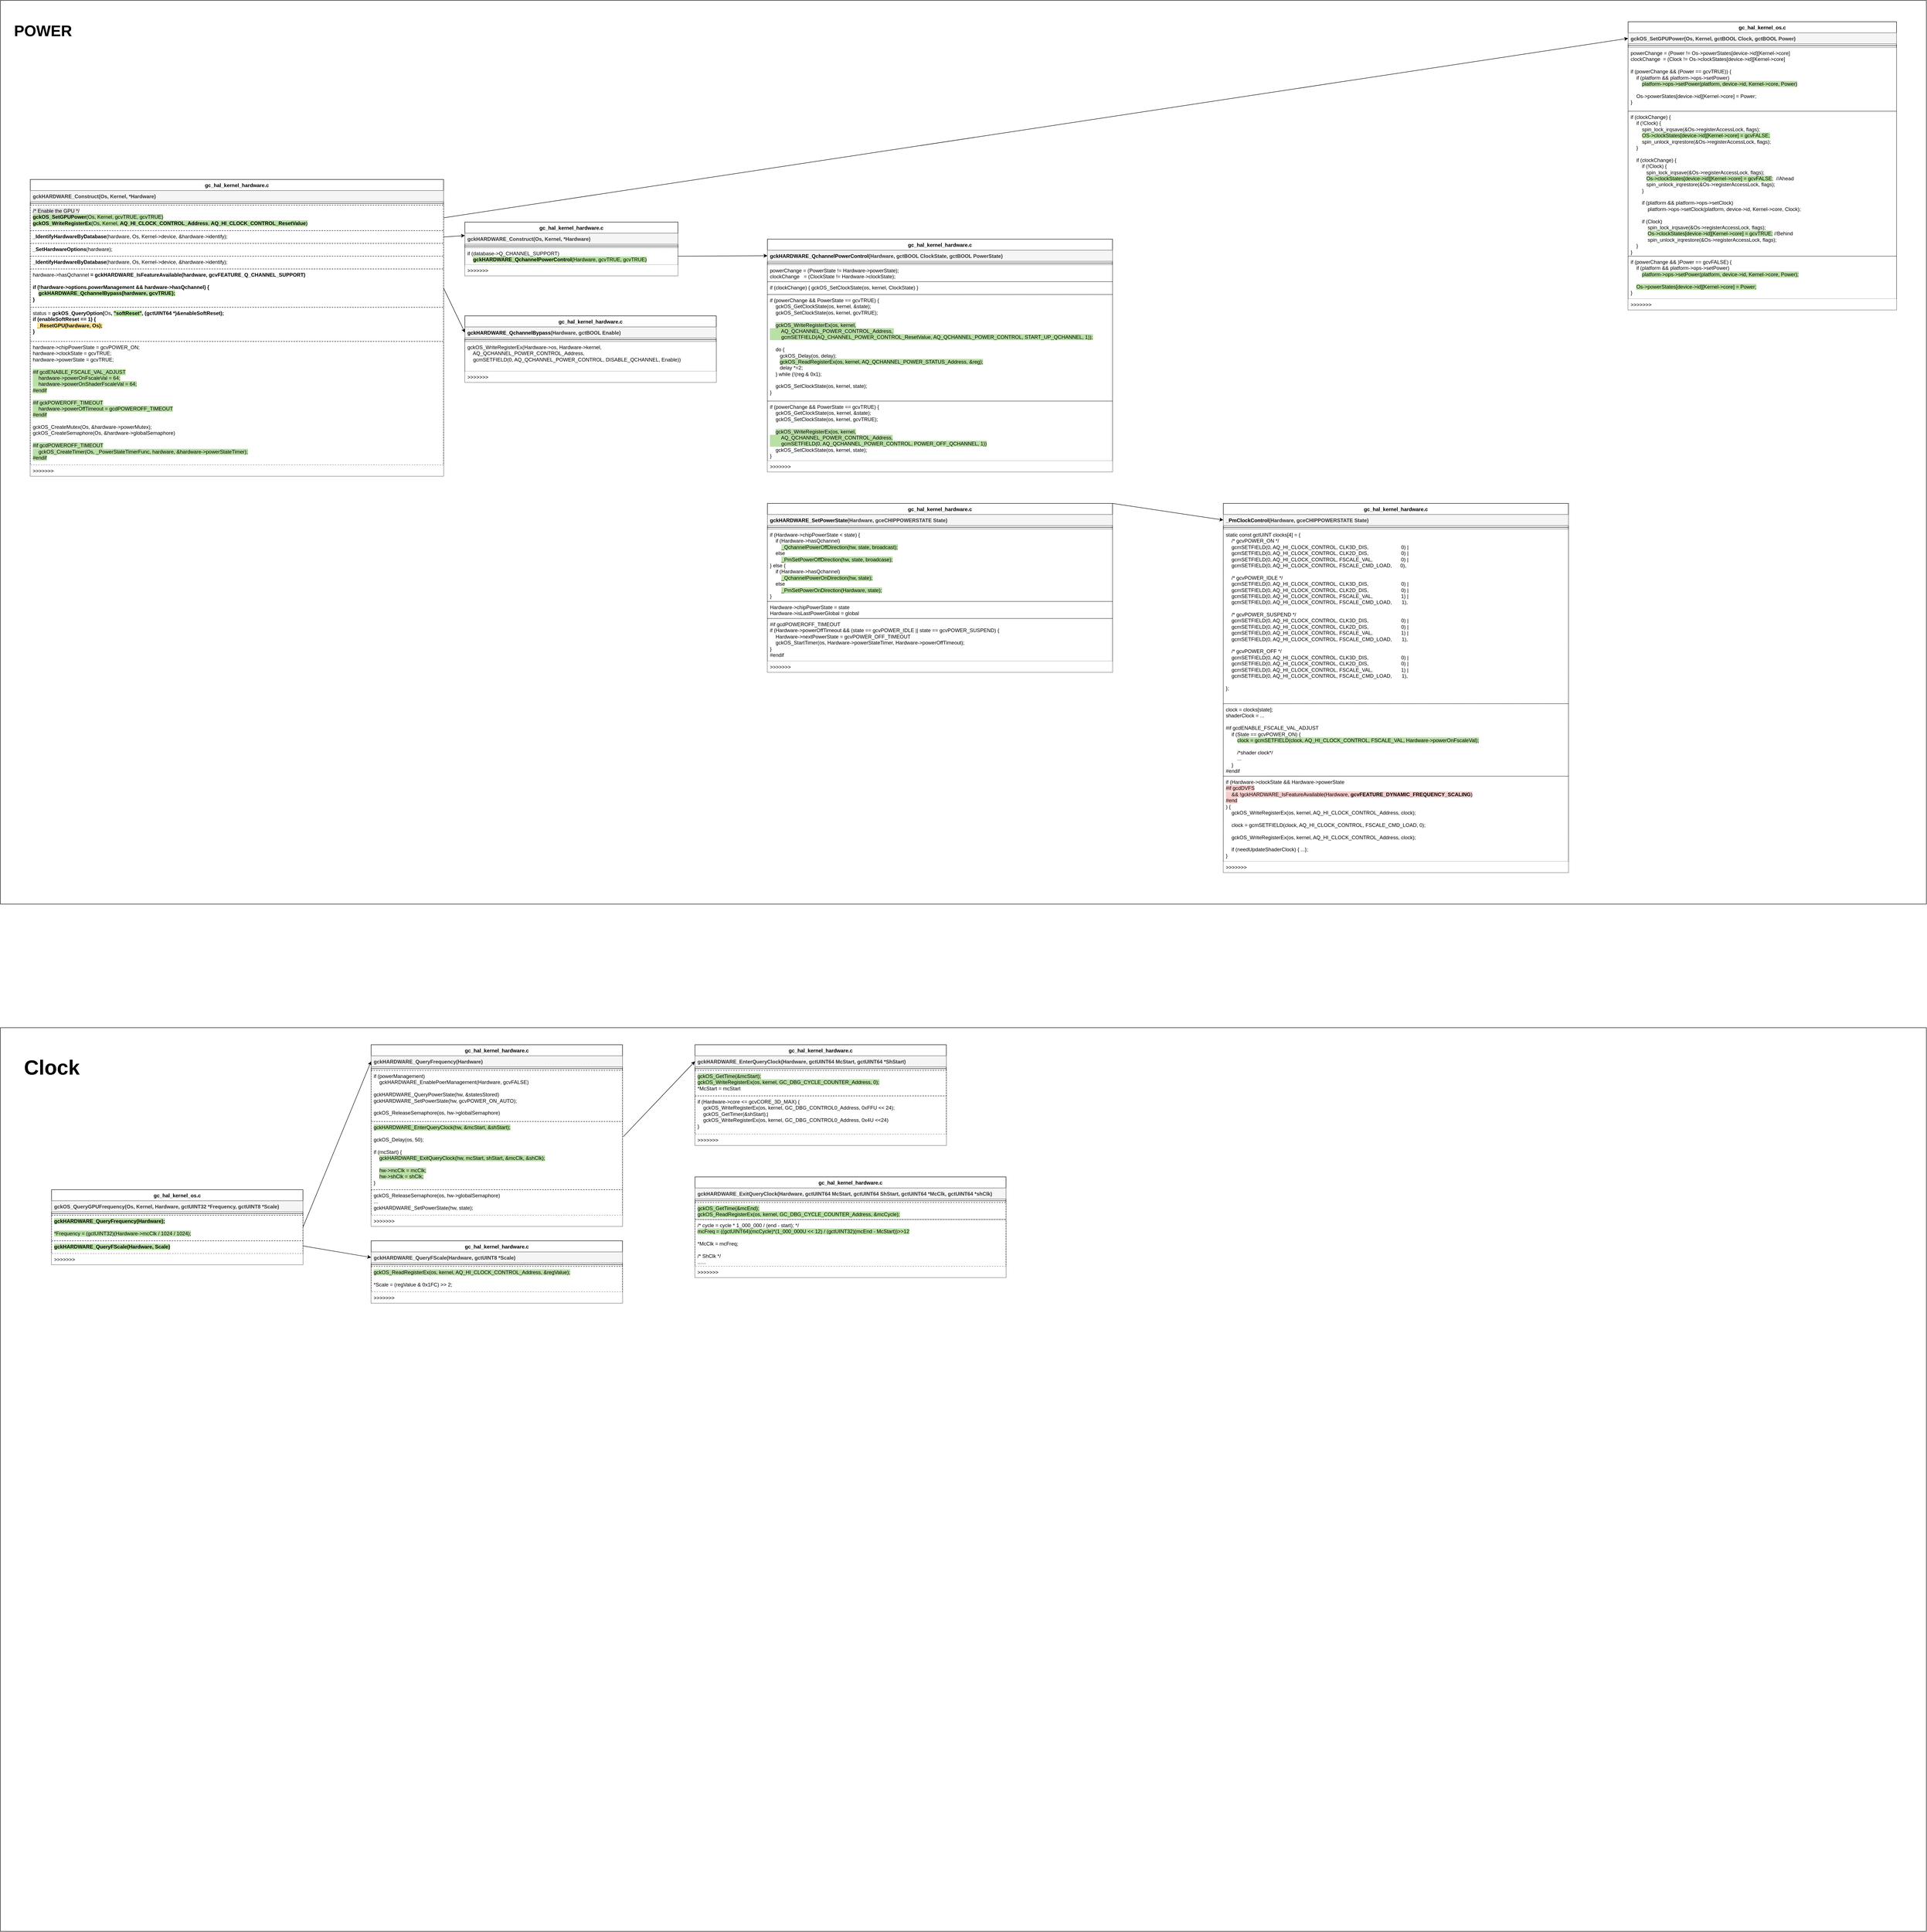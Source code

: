 <mxfile version="26.2.9">
  <diagram name="Page-1" id="IgkqFd1caS56WoPu7x-Q">
    <mxGraphModel dx="1149" dy="3987" grid="1" gridSize="10" guides="1" tooltips="1" connect="1" arrows="1" fold="1" page="1" pageScale="1" pageWidth="850" pageHeight="1100" math="0" shadow="0">
      <root>
        <mxCell id="0" />
        <mxCell id="1" parent="0" />
        <mxCell id="BhVwhJEXMKmfEcStHq1X-78" value="&lt;b&gt;&lt;font style=&quot;font-size: 36px;&quot;&gt;&amp;nbsp;&lt;br&gt;&amp;nbsp; &amp;nbsp;POWER&lt;/font&gt;&lt;/b&gt;" style="rounded=0;whiteSpace=wrap;html=1;align=left;verticalAlign=top;" vertex="1" parent="1">
          <mxGeometry x="730" y="-2780" width="4520" height="2120" as="geometry" />
        </mxCell>
        <mxCell id="BhVwhJEXMKmfEcStHq1X-79" value="&lt;div&gt;&lt;font style=&quot;font-size: 48px;&quot;&gt;&lt;b&gt;&lt;br&gt;&lt;/b&gt;&lt;/font&gt;&lt;/div&gt;&lt;font style=&quot;font-size: 48px;&quot;&gt;&lt;b&gt;&amp;nbsp; &amp;nbsp; Clock&lt;/b&gt;&lt;/font&gt;" style="rounded=0;whiteSpace=wrap;html=1;align=left;verticalAlign=top;" vertex="1" parent="1">
          <mxGeometry x="730" y="-370" width="4520" height="2120" as="geometry" />
        </mxCell>
        <mxCell id="BhVwhJEXMKmfEcStHq1X-3" value="gc_hal_kernel_hardware.c" style="swimlane;fontStyle=1;align=center;verticalAlign=top;childLayout=stackLayout;horizontal=1;startSize=26;horizontalStack=0;resizeParent=1;resizeParentMax=0;resizeLast=0;collapsible=1;marginBottom=0;whiteSpace=wrap;html=1;" vertex="1" parent="1">
          <mxGeometry x="800" y="-2360" width="970" height="696" as="geometry" />
        </mxCell>
        <mxCell id="BhVwhJEXMKmfEcStHq1X-4" value="&lt;b&gt;gckHARDWARE_Construct(Os, Kernel, *Hardware)&lt;/b&gt;" style="text;strokeColor=#666666;fillColor=#f5f5f5;align=left;verticalAlign=top;spacingLeft=4;spacingRight=4;overflow=hidden;rotatable=0;points=[[0,0.5],[1,0.5]];portConstraint=eastwest;whiteSpace=wrap;html=1;fontColor=#333333;" vertex="1" parent="BhVwhJEXMKmfEcStHq1X-3">
          <mxGeometry y="26" width="970" height="26" as="geometry" />
        </mxCell>
        <mxCell id="BhVwhJEXMKmfEcStHq1X-5" value="" style="line;strokeWidth=1;fillColor=none;align=left;verticalAlign=middle;spacingTop=-1;spacingLeft=3;spacingRight=3;rotatable=0;labelPosition=right;points=[];portConstraint=eastwest;strokeColor=inherit;" vertex="1" parent="BhVwhJEXMKmfEcStHq1X-3">
          <mxGeometry y="52" width="970" height="8" as="geometry" />
        </mxCell>
        <mxCell id="BhVwhJEXMKmfEcStHq1X-6" value="&lt;div&gt;&lt;span style=&quot;background-color: rgb(230, 230, 230);&quot;&gt;/* Enable the GPU */&lt;/span&gt;&lt;br&gt;&lt;span style=&quot;background-color: rgb(185, 224, 165);&quot;&gt;&lt;b style=&quot;&quot;&gt;gckOS_SetGPUPower&lt;/b&gt;(Os, Kernel, gcvTRUE, gcvTRUE)&lt;br&gt;&lt;/span&gt;&lt;span style=&quot;background-color: rgb(185, 224, 165);&quot;&gt;&lt;b style=&quot;&quot;&gt;gckOS_WriteRegisterEx&lt;/b&gt;(Os, Kernel, &lt;b style=&quot;&quot;&gt;AQ_HI_CLOCK_CONTROL_Address&lt;/b&gt;, &lt;b style=&quot;&quot;&gt;AQ_HI_CLOCK_CONTROL_ResetValue&lt;/b&gt;)&lt;br&gt;&lt;/span&gt;&lt;br&gt;&lt;br&gt;&lt;/div&gt;" style="text;strokeColor=default;fillColor=default;align=left;verticalAlign=top;spacingLeft=4;spacingRight=4;overflow=hidden;rotatable=0;points=[[0,0.5],[1,0.5]];portConstraint=eastwest;whiteSpace=wrap;html=1;dashed=1;" vertex="1" parent="BhVwhJEXMKmfEcStHq1X-3">
          <mxGeometry y="60" width="970" height="60" as="geometry" />
        </mxCell>
        <mxCell id="BhVwhJEXMKmfEcStHq1X-8" value="&lt;span&gt;&lt;b&gt;_IdentifyHardwareByDatabase&lt;/b&gt;(hardware, Os, Kernel-&amp;gt;device, &amp;amp;hardware-&amp;gt;identify);&lt;/span&gt;" style="text;strokeColor=default;fillColor=default;align=left;verticalAlign=top;spacingLeft=4;spacingRight=4;overflow=hidden;rotatable=0;points=[[0,0.5],[1,0.5]];portConstraint=eastwest;whiteSpace=wrap;html=1;dashed=1;" vertex="1" parent="BhVwhJEXMKmfEcStHq1X-3">
          <mxGeometry y="120" width="970" height="30" as="geometry" />
        </mxCell>
        <mxCell id="BhVwhJEXMKmfEcStHq1X-16" value="&lt;span&gt;&lt;b&gt;_SetHardwareOptions&lt;/b&gt;(hardware);&lt;/span&gt;" style="text;strokeColor=default;fillColor=default;align=left;verticalAlign=top;spacingLeft=4;spacingRight=4;overflow=hidden;rotatable=0;points=[[0,0.5],[1,0.5]];portConstraint=eastwest;whiteSpace=wrap;html=1;dashed=1;" vertex="1" parent="BhVwhJEXMKmfEcStHq1X-3">
          <mxGeometry y="150" width="970" height="30" as="geometry" />
        </mxCell>
        <mxCell id="BhVwhJEXMKmfEcStHq1X-17" value="&lt;span&gt;&lt;b&gt;_IdentifyHardwareByDatabase&lt;/b&gt;(hardware, Os, Kernel-&amp;gt;device, &amp;amp;hardware-&amp;gt;identify);&lt;/span&gt;" style="text;strokeColor=default;fillColor=default;align=left;verticalAlign=top;spacingLeft=4;spacingRight=4;overflow=hidden;rotatable=0;points=[[0,0.5],[1,0.5]];portConstraint=eastwest;whiteSpace=wrap;html=1;dashed=1;" vertex="1" parent="BhVwhJEXMKmfEcStHq1X-3">
          <mxGeometry y="180" width="970" height="30" as="geometry" />
        </mxCell>
        <mxCell id="BhVwhJEXMKmfEcStHq1X-25" value="hardware-&amp;gt;hasQchannel&lt;b&gt; = gckHARDWARE_IsFeatureAvailable(hardware, gcvFEATURE_Q_CHANNEL_SUPPORT)&lt;br&gt;&lt;br&gt;if (!hardware-&amp;gt;options.powerManagement &amp;amp;&amp;amp; hardware-&amp;gt;hasQchannel) {&lt;br&gt;&amp;nbsp; &amp;nbsp; &lt;span style=&quot;background-color: rgb(185, 224, 165);&quot;&gt;gckHARDWARE_QchannelBypass(hardware, gcvTRUE);&lt;br&gt;&lt;/span&gt;}&lt;/b&gt;" style="text;strokeColor=default;fillColor=default;align=left;verticalAlign=top;spacingLeft=4;spacingRight=4;overflow=hidden;rotatable=0;points=[[0,0.5],[1,0.5]];portConstraint=eastwest;whiteSpace=wrap;html=1;dashed=1;" vertex="1" parent="BhVwhJEXMKmfEcStHq1X-3">
          <mxGeometry y="210" width="970" height="90" as="geometry" />
        </mxCell>
        <mxCell id="BhVwhJEXMKmfEcStHq1X-31" value="status = &lt;b&gt;gckOS_QueryOption(&lt;/b&gt;Os&lt;b&gt;, &lt;span style=&quot;background-color: rgb(185, 224, 165);&quot;&gt;&quot;softReset&quot;&lt;/span&gt;, (gctUINT64 *)&amp;amp;enableSoftReset);&lt;br&gt;if (enableSoftReset == 1) {&lt;br&gt;&amp;nbsp; &amp;nbsp;&lt;font style=&quot;color: rgb(0, 0, 0); background-color: rgb(255, 229, 153);&quot;&gt;_ResetGPU(hardware, Os);&lt;/font&gt;&lt;br&gt;&lt;/b&gt;&lt;div&gt;&lt;b&gt;}&lt;/b&gt;&lt;/div&gt;" style="text;strokeColor=default;fillColor=default;align=left;verticalAlign=top;spacingLeft=4;spacingRight=4;overflow=hidden;rotatable=0;points=[[0,0.5],[1,0.5]];portConstraint=eastwest;whiteSpace=wrap;html=1;dashed=1;" vertex="1" parent="BhVwhJEXMKmfEcStHq1X-3">
          <mxGeometry y="300" width="970" height="80" as="geometry" />
        </mxCell>
        <mxCell id="BhVwhJEXMKmfEcStHq1X-32" value="&lt;span style=&quot;background-color: light-dark(#ffffff, var(--ge-dark-color, #121212));&quot;&gt;hardware-&amp;gt;chipPowerState = gcvPOWER_ON;&lt;br&gt;hardware-&amp;gt;clockState = gcvTRUE;&lt;/span&gt;&lt;div&gt;hardware-&amp;gt;powerState = gcvTRUE;&lt;br&gt;&lt;br&gt;&lt;span style=&quot;background-color: rgb(185, 224, 165);&quot;&gt;#if gcdENABLE_FSCALE_VAL_ADJUST&lt;/span&gt;&lt;/div&gt;&lt;div&gt;&lt;span style=&quot;background-color: rgb(185, 224, 165);&quot;&gt;&amp;nbsp; &amp;nbsp; hardware-&amp;gt;powerOnFscaleVal = 64;&lt;br&gt;&amp;nbsp; &amp;nbsp; hardware-&amp;gt;powerOnShaderFscaleVal = 64;&lt;/span&gt;&lt;/div&gt;&lt;div&gt;&lt;span style=&quot;background-color: rgb(185, 224, 165);&quot;&gt;#endif&lt;/span&gt;&lt;br&gt;&lt;br&gt;&lt;span style=&quot;background-color: rgb(185, 224, 165);&quot;&gt;#if gckPOWEROFF_TIMEOUT&lt;br&gt;&amp;nbsp; &amp;nbsp; hardware-&amp;gt;powerOffTimeout = gcdPOWEROFF_TIMEOUT&lt;br&gt;#endif&lt;/span&gt;&lt;br&gt;&lt;br&gt;gckOS_CreateMutex(Os, &amp;amp;hardware-&amp;gt;powerMutex);&lt;br&gt;gckOS_CreateSemaphore(Os, &amp;amp;hardware-&amp;gt;globalSemaphore)&lt;br&gt;&lt;br&gt;&lt;span style=&quot;background-color: rgb(185, 224, 165);&quot;&gt;#if gcdPOWEROFF_TIMEOUT&lt;br&gt;&amp;nbsp; &amp;nbsp; gckOS_CreateTimer(Os, _PowerStateTimerFunc, hardware, &amp;amp;hardware-&amp;gt;powerStateTimer);&lt;br&gt;#endif&lt;/span&gt;&lt;/div&gt;" style="text;strokeColor=default;fillColor=default;align=left;verticalAlign=top;spacingLeft=4;spacingRight=4;overflow=hidden;rotatable=0;points=[[0,0.5],[1,0.5]];portConstraint=eastwest;whiteSpace=wrap;html=1;dashed=1;" vertex="1" parent="BhVwhJEXMKmfEcStHq1X-3">
          <mxGeometry y="380" width="970" height="290" as="geometry" />
        </mxCell>
        <mxCell id="BhVwhJEXMKmfEcStHq1X-7" value="&amp;gt;&amp;gt;&amp;gt;&amp;gt;&amp;gt;&amp;gt;&amp;gt;" style="text;strokeColor=none;fillColor=default;align=left;verticalAlign=top;spacingLeft=4;spacingRight=4;overflow=hidden;rotatable=0;points=[[0,0.5],[1,0.5]];portConstraint=eastwest;whiteSpace=wrap;html=1;" vertex="1" parent="BhVwhJEXMKmfEcStHq1X-3">
          <mxGeometry y="670" width="970" height="26" as="geometry" />
        </mxCell>
        <mxCell id="BhVwhJEXMKmfEcStHq1X-9" value="gc_hal_kernel_hardware.c" style="swimlane;fontStyle=1;align=center;verticalAlign=top;childLayout=stackLayout;horizontal=1;startSize=26;horizontalStack=0;resizeParent=1;resizeParentMax=0;resizeLast=0;collapsible=1;marginBottom=0;whiteSpace=wrap;html=1;" vertex="1" parent="1">
          <mxGeometry x="1820" y="-2260" width="500" height="126" as="geometry" />
        </mxCell>
        <mxCell id="BhVwhJEXMKmfEcStHq1X-10" value="&lt;b&gt;gckHARDWARE_Construct(Os, Kernel, *Hardware)&lt;/b&gt;" style="text;strokeColor=#666666;fillColor=#f5f5f5;align=left;verticalAlign=top;spacingLeft=4;spacingRight=4;overflow=hidden;rotatable=0;points=[[0,0.5],[1,0.5]];portConstraint=eastwest;whiteSpace=wrap;html=1;fontColor=#333333;" vertex="1" parent="BhVwhJEXMKmfEcStHq1X-9">
          <mxGeometry y="26" width="500" height="26" as="geometry" />
        </mxCell>
        <mxCell id="BhVwhJEXMKmfEcStHq1X-11" value="" style="line;strokeWidth=1;fillColor=none;align=left;verticalAlign=middle;spacingTop=-1;spacingLeft=3;spacingRight=3;rotatable=0;labelPosition=right;points=[];portConstraint=eastwest;strokeColor=inherit;" vertex="1" parent="BhVwhJEXMKmfEcStHq1X-9">
          <mxGeometry y="52" width="500" height="8" as="geometry" />
        </mxCell>
        <mxCell id="BhVwhJEXMKmfEcStHq1X-15" value="&lt;span&gt;if (database-&amp;gt;Q_CHANNEL_SUPPORT)&lt;br&gt;&amp;nbsp; &amp;nbsp; &lt;span style=&quot;background-color: rgb(185, 224, 165);&quot;&gt;&lt;b style=&quot;&quot;&gt;gckHARDWARE_QchannelPowerControl&lt;/b&gt;(Hardware, gcvTRUE, gcvTRUE)&lt;/span&gt;&lt;/span&gt;&lt;div&gt;&lt;span&gt;&lt;br&gt;&lt;/span&gt;&lt;/div&gt;&lt;div&gt;&lt;span&gt;&lt;br&gt;&lt;/span&gt;&lt;/div&gt;" style="text;strokeColor=default;fillColor=default;align=left;verticalAlign=top;spacingLeft=4;spacingRight=4;overflow=hidden;rotatable=0;points=[[0,0.5],[1,0.5]];portConstraint=eastwest;whiteSpace=wrap;html=1;dashed=1;dashPattern=1 1;" vertex="1" parent="BhVwhJEXMKmfEcStHq1X-9">
          <mxGeometry y="60" width="500" height="40" as="geometry" />
        </mxCell>
        <mxCell id="BhVwhJEXMKmfEcStHq1X-14" value="&amp;gt;&amp;gt;&amp;gt;&amp;gt;&amp;gt;&amp;gt;&amp;gt;" style="text;strokeColor=none;fillColor=default;align=left;verticalAlign=top;spacingLeft=4;spacingRight=4;overflow=hidden;rotatable=0;points=[[0,0.5],[1,0.5]];portConstraint=eastwest;whiteSpace=wrap;html=1;" vertex="1" parent="BhVwhJEXMKmfEcStHq1X-9">
          <mxGeometry y="100" width="500" height="26" as="geometry" />
        </mxCell>
        <mxCell id="BhVwhJEXMKmfEcStHq1X-18" value="" style="endArrow=classic;html=1;rounded=0;exitX=1;exitY=0.5;exitDx=0;exitDy=0;entryX=0;entryY=0.25;entryDx=0;entryDy=0;" edge="1" parent="1" source="BhVwhJEXMKmfEcStHq1X-8" target="BhVwhJEXMKmfEcStHq1X-9">
          <mxGeometry width="50" height="50" relative="1" as="geometry">
            <mxPoint x="1990" y="-1850" as="sourcePoint" />
            <mxPoint x="2040" y="-1900" as="targetPoint" />
          </mxGeometry>
        </mxCell>
        <mxCell id="BhVwhJEXMKmfEcStHq1X-19" value="gc_hal_kernel_hardware.c" style="swimlane;fontStyle=1;align=center;verticalAlign=top;childLayout=stackLayout;horizontal=1;startSize=26;horizontalStack=0;resizeParent=1;resizeParentMax=0;resizeLast=0;collapsible=1;marginBottom=0;whiteSpace=wrap;html=1;" vertex="1" parent="1">
          <mxGeometry x="1820" y="-2040" width="590" height="156" as="geometry" />
        </mxCell>
        <mxCell id="BhVwhJEXMKmfEcStHq1X-20" value="&lt;span&gt;&lt;b style=&quot;color: rgb(0, 0, 0);&quot;&gt;&lt;span&gt;gckHARDWARE_QchannelBypass&lt;/span&gt;&lt;/b&gt;&lt;b style=&quot;&quot;&gt;(Hardware, gctBOOL Enable)&lt;/b&gt;&lt;/span&gt;" style="text;strokeColor=#666666;fillColor=#f5f5f5;align=left;verticalAlign=top;spacingLeft=4;spacingRight=4;overflow=hidden;rotatable=0;points=[[0,0.5],[1,0.5]];portConstraint=eastwest;whiteSpace=wrap;html=1;fontColor=#333333;" vertex="1" parent="BhVwhJEXMKmfEcStHq1X-19">
          <mxGeometry y="26" width="590" height="26" as="geometry" />
        </mxCell>
        <mxCell id="BhVwhJEXMKmfEcStHq1X-21" value="" style="line;strokeWidth=1;fillColor=none;align=left;verticalAlign=middle;spacingTop=-1;spacingLeft=3;spacingRight=3;rotatable=0;labelPosition=right;points=[];portConstraint=eastwest;strokeColor=inherit;" vertex="1" parent="BhVwhJEXMKmfEcStHq1X-19">
          <mxGeometry y="52" width="590" height="8" as="geometry" />
        </mxCell>
        <mxCell id="BhVwhJEXMKmfEcStHq1X-22" value="gckOS_WriteRegisterEx(Hardware-&amp;gt;os, Hardware-&amp;gt;kernel, &lt;br&gt;&amp;nbsp; &amp;nbsp; AQ_QCHANNEL_POWER_CONTROL_Address, &lt;br&gt;&amp;nbsp; &amp;nbsp; gcmSETFIELD(0, AQ_QCHANNEL_POWER_CONTROL, DISABLE_QCHANNEL, Enable))" style="text;strokeColor=default;fillColor=default;align=left;verticalAlign=top;spacingLeft=4;spacingRight=4;overflow=hidden;rotatable=0;points=[[0,0.5],[1,0.5]];portConstraint=eastwest;whiteSpace=wrap;html=1;dashed=1;dashPattern=1 1;" vertex="1" parent="BhVwhJEXMKmfEcStHq1X-19">
          <mxGeometry y="60" width="590" height="70" as="geometry" />
        </mxCell>
        <mxCell id="BhVwhJEXMKmfEcStHq1X-23" value="&amp;gt;&amp;gt;&amp;gt;&amp;gt;&amp;gt;&amp;gt;&amp;gt;" style="text;strokeColor=none;fillColor=default;align=left;verticalAlign=top;spacingLeft=4;spacingRight=4;overflow=hidden;rotatable=0;points=[[0,0.5],[1,0.5]];portConstraint=eastwest;whiteSpace=wrap;html=1;" vertex="1" parent="BhVwhJEXMKmfEcStHq1X-19">
          <mxGeometry y="130" width="590" height="26" as="geometry" />
        </mxCell>
        <mxCell id="BhVwhJEXMKmfEcStHq1X-24" value="" style="endArrow=classic;html=1;rounded=0;exitX=1;exitY=0.5;exitDx=0;exitDy=0;entryX=0;entryY=0.5;entryDx=0;entryDy=0;" edge="1" parent="1" source="BhVwhJEXMKmfEcStHq1X-25" target="BhVwhJEXMKmfEcStHq1X-20">
          <mxGeometry width="50" height="50" relative="1" as="geometry">
            <mxPoint x="1860" y="-1935" as="sourcePoint" />
            <mxPoint x="1960" y="-2188" as="targetPoint" />
          </mxGeometry>
        </mxCell>
        <mxCell id="BhVwhJEXMKmfEcStHq1X-34" value="gc_hal_kernel_os.c" style="swimlane;fontStyle=1;align=center;verticalAlign=top;childLayout=stackLayout;horizontal=1;startSize=26;horizontalStack=0;resizeParent=1;resizeParentMax=0;resizeLast=0;collapsible=1;marginBottom=0;whiteSpace=wrap;html=1;" vertex="1" parent="1">
          <mxGeometry x="4550" y="-2730" width="630" height="676" as="geometry" />
        </mxCell>
        <mxCell id="BhVwhJEXMKmfEcStHq1X-35" value="&lt;b&gt;gckOS_SetGPUPower(Os, Kernel, gctBOOL Clock, gctBOOL Power)&lt;/b&gt;" style="text;strokeColor=#666666;fillColor=#f5f5f5;align=left;verticalAlign=top;spacingLeft=4;spacingRight=4;overflow=hidden;rotatable=0;points=[[0,0.5],[1,0.5]];portConstraint=eastwest;whiteSpace=wrap;html=1;fontColor=#333333;" vertex="1" parent="BhVwhJEXMKmfEcStHq1X-34">
          <mxGeometry y="26" width="630" height="26" as="geometry" />
        </mxCell>
        <mxCell id="BhVwhJEXMKmfEcStHq1X-36" value="" style="line;strokeWidth=1;fillColor=none;align=left;verticalAlign=middle;spacingTop=-1;spacingLeft=3;spacingRight=3;rotatable=0;labelPosition=right;points=[];portConstraint=eastwest;strokeColor=inherit;" vertex="1" parent="BhVwhJEXMKmfEcStHq1X-34">
          <mxGeometry y="52" width="630" height="8" as="geometry" />
        </mxCell>
        <mxCell id="BhVwhJEXMKmfEcStHq1X-37" value="&lt;span&gt;powerChange = (Power != Os-&amp;gt;powerStates[device-&amp;gt;id][Kernel-&amp;gt;core]&lt;br&gt;clockChange&amp;nbsp; = (Clock != Os-&amp;gt;clockStates[device-&amp;gt;id][Kernel-&amp;gt;core]&lt;br&gt;&lt;br&gt;if (powerChange &amp;amp;&amp;amp; (Power == gcvTRUE)) {&lt;br&gt;&amp;nbsp; &amp;nbsp; if (platform &amp;amp;&amp;amp; platform-&amp;gt;ops-&amp;gt;setPower)&lt;br&gt;&amp;nbsp; &amp;nbsp; &amp;nbsp; &amp;nbsp; &lt;span style=&quot;background-color: rgb(185, 224, 165);&quot;&gt;platform-&amp;gt;ops-&amp;gt;setPower(platform, device-&amp;gt;id, Kernel-&amp;gt;core, Power)&lt;/span&gt;&lt;br&gt;&lt;br&gt;&amp;nbsp; &amp;nbsp; Os-&amp;gt;powerStates[device-&amp;gt;id][Kernel-&amp;gt;core] = Power;&lt;br&gt;}&lt;br&gt;&lt;br&gt;&lt;br&gt;&lt;/span&gt;" style="text;strokeColor=default;fillColor=default;align=left;verticalAlign=top;spacingLeft=4;spacingRight=4;overflow=hidden;rotatable=0;points=[[0,0.5],[1,0.5]];portConstraint=eastwest;whiteSpace=wrap;html=1;dashed=1;dashPattern=1 1;" vertex="1" parent="BhVwhJEXMKmfEcStHq1X-34">
          <mxGeometry y="60" width="630" height="150" as="geometry" />
        </mxCell>
        <mxCell id="BhVwhJEXMKmfEcStHq1X-40" value="&lt;div&gt;&lt;div&gt;if (clockChange) {&lt;br&gt;&amp;nbsp; &amp;nbsp; if (!Clock) {&lt;/div&gt;&lt;div&gt;&amp;nbsp; &amp;nbsp; &amp;nbsp; &amp;nbsp; spin_lock_irqsave(&amp;amp;Os-&amp;gt;registerAccessLock, flags);&lt;br&gt;&amp;nbsp; &amp;nbsp; &amp;nbsp; &amp;nbsp;&amp;nbsp;&lt;span style=&quot;background-color: rgb(185, 224, 165);&quot;&gt;OS-&amp;gt;clockStates[device-&amp;gt;id][Kernel-&amp;gt;core] = gcvFALSE;&lt;/span&gt;&lt;br&gt;&amp;nbsp; &amp;nbsp; &amp;nbsp; &amp;nbsp; spin_unlock_irqrestore(&amp;amp;Os-&amp;gt;registerAccessLock, flags);&lt;/div&gt;&lt;div&gt;&amp;nbsp; &amp;nbsp; }&lt;br&gt;&lt;br&gt;&amp;nbsp; &amp;nbsp; if (clockChange) {&lt;br&gt;&amp;nbsp; &amp;nbsp; &amp;nbsp; &amp;nbsp; if (!Clock) {&lt;/div&gt;&lt;div&gt;&amp;nbsp; &amp;nbsp; &amp;nbsp; &amp;nbsp; &amp;nbsp; &amp;nbsp;&lt;span style=&quot;background-color: transparent; color: light-dark(rgb(0, 0, 0), rgb(255, 255, 255));&quot;&gt;spin_lock_irqsave(&amp;amp;Os-&amp;gt;registerAccessLock, flags);&lt;br&gt;&lt;span style=&quot;white-space: pre;&quot;&gt;&#x9;&lt;/span&gt;&amp;nbsp; &amp;nbsp;&lt;/span&gt;&lt;span style=&quot;color: light-dark(rgb(0, 0, 0), rgb(255, 255, 255)); background-color: rgb(185, 224, 165);&quot;&gt;Os-&amp;gt;clockStates[device-&amp;gt;id][Kernel-&amp;gt;core] = gcvFALSE&lt;/span&gt;&lt;span style=&quot;background-color: transparent; color: light-dark(rgb(0, 0, 0), rgb(255, 255, 255));&quot;&gt;;&amp;nbsp; //Ahead&lt;br&gt;&amp;nbsp; &amp;nbsp; &amp;nbsp; &amp;nbsp; &amp;nbsp; &amp;nbsp;&lt;/span&gt;&lt;span style=&quot;background-color: transparent; color: light-dark(rgb(0, 0, 0), rgb(255, 255, 255));&quot;&gt;spin_unlock_irqrestore(&amp;amp;Os-&amp;gt;registerAccessLock, flags);&lt;/span&gt;&lt;/div&gt;&lt;div&gt;&amp;nbsp; &amp;nbsp; &amp;nbsp; &amp;nbsp; }&lt;br&gt;&lt;br&gt;&amp;nbsp; &amp;nbsp; &amp;nbsp; &amp;nbsp; if (platform &amp;amp;&amp;amp; platform-&amp;gt;ops-&amp;gt;setClock)&lt;br&gt;&amp;nbsp; &amp;nbsp; &amp;nbsp; &amp;nbsp; &amp;nbsp; &amp;nbsp; platform-&amp;gt;ops-&amp;gt;setClock(platform, device-&amp;gt;id, Kernel-&amp;gt;core, Clock);&lt;br&gt;&lt;br&gt;&amp;nbsp; &amp;nbsp; &amp;nbsp; &amp;nbsp; if (Clock)&lt;br&gt;&amp;nbsp; &amp;nbsp; &amp;nbsp; &amp;nbsp; &amp;nbsp; &amp;nbsp;&amp;nbsp;spin_lock_irqsave(&amp;amp;Os-&amp;gt;registerAccessLock, flags);&lt;br&gt;&amp;nbsp; &amp;nbsp; &amp;nbsp; &amp;nbsp; &amp;nbsp; &amp;nbsp;&amp;nbsp;&lt;span style=&quot;background-color: rgb(185, 224, 165);&quot;&gt;Os-&amp;gt;clockStates[device-&amp;gt;id][Kernel-&amp;gt;core] = gcvTRUE;&lt;/span&gt;&amp;nbsp;//Behind&lt;br&gt;&amp;nbsp; &amp;nbsp; &amp;nbsp; &amp;nbsp; &amp;nbsp; &amp;nbsp;&amp;nbsp;spin_unlock_irqrestore(&amp;amp;Os-&amp;gt;registerAccessLock, flags);&lt;br&gt;&amp;nbsp; &amp;nbsp; }&lt;br&gt;}&lt;/div&gt;&lt;/div&gt;" style="text;strokeColor=default;fillColor=default;align=left;verticalAlign=top;spacingLeft=4;spacingRight=4;overflow=hidden;rotatable=0;points=[[0,0.5],[1,0.5]];portConstraint=eastwest;whiteSpace=wrap;html=1;dashed=1;dashPattern=1 1;" vertex="1" parent="BhVwhJEXMKmfEcStHq1X-34">
          <mxGeometry y="210" width="630" height="340" as="geometry" />
        </mxCell>
        <mxCell id="BhVwhJEXMKmfEcStHq1X-47" value="&lt;div&gt;&lt;div&gt;if (powerChange &amp;amp;&amp;amp; )Power == gcvFALSE) {&lt;br&gt;&lt;/div&gt;&lt;div&gt;&amp;nbsp; &amp;nbsp; if (platform &amp;amp;&amp;amp; platform-&amp;gt;ops-&amp;gt;setPower)&lt;br&gt;&amp;nbsp; &amp;nbsp; &amp;nbsp; &amp;nbsp; &lt;span style=&quot;background-color: rgb(185, 224, 165);&quot;&gt;platform-&amp;gt;ops-&amp;gt;setPower(platform, device-&amp;gt;id, Kernel-&amp;gt;core, Power);&lt;br&gt;&lt;/span&gt;&lt;br&gt;&amp;nbsp; &amp;nbsp; &lt;span style=&quot;background-color: rgb(185, 224, 165);&quot;&gt;Os-&amp;gt;powerStates[device-&amp;gt;id][Kernel-&amp;gt;core] = Power;&lt;/span&gt;&lt;br&gt;}&lt;/div&gt;&lt;/div&gt;" style="text;strokeColor=default;fillColor=default;align=left;verticalAlign=top;spacingLeft=4;spacingRight=4;overflow=hidden;rotatable=0;points=[[0,0.5],[1,0.5]];portConstraint=eastwest;whiteSpace=wrap;html=1;dashed=1;dashPattern=1 1;" vertex="1" parent="BhVwhJEXMKmfEcStHq1X-34">
          <mxGeometry y="550" width="630" height="100" as="geometry" />
        </mxCell>
        <mxCell id="BhVwhJEXMKmfEcStHq1X-38" value="&amp;gt;&amp;gt;&amp;gt;&amp;gt;&amp;gt;&amp;gt;&amp;gt;" style="text;strokeColor=none;fillColor=default;align=left;verticalAlign=top;spacingLeft=4;spacingRight=4;overflow=hidden;rotatable=0;points=[[0,0.5],[1,0.5]];portConstraint=eastwest;whiteSpace=wrap;html=1;" vertex="1" parent="BhVwhJEXMKmfEcStHq1X-34">
          <mxGeometry y="650" width="630" height="26" as="geometry" />
        </mxCell>
        <mxCell id="BhVwhJEXMKmfEcStHq1X-39" value="" style="endArrow=classic;html=1;rounded=0;exitX=1;exitY=0.5;exitDx=0;exitDy=0;entryX=0;entryY=0.5;entryDx=0;entryDy=0;" edge="1" parent="1" source="BhVwhJEXMKmfEcStHq1X-6" target="BhVwhJEXMKmfEcStHq1X-35">
          <mxGeometry width="50" height="50" relative="1" as="geometry">
            <mxPoint x="1780" y="-2215" as="sourcePoint" />
            <mxPoint x="1900" y="-2198" as="targetPoint" />
          </mxGeometry>
        </mxCell>
        <mxCell id="BhVwhJEXMKmfEcStHq1X-48" value="gc_hal_kernel_hardware.c" style="swimlane;fontStyle=1;align=center;verticalAlign=top;childLayout=stackLayout;horizontal=1;startSize=26;horizontalStack=0;resizeParent=1;resizeParentMax=0;resizeLast=0;collapsible=1;marginBottom=0;whiteSpace=wrap;html=1;" vertex="1" parent="1">
          <mxGeometry x="2530" y="-2220" width="810" height="546" as="geometry" />
        </mxCell>
        <mxCell id="BhVwhJEXMKmfEcStHq1X-49" value="&lt;b style=&quot;color: rgb(0, 0, 0);&quot;&gt;gckHARDWARE_QchannelPowerControl&lt;/b&gt;&lt;b&gt;(Hardware, gctBOOL ClockState, gctBOOL PowerState)&lt;/b&gt;" style="text;strokeColor=#666666;fillColor=#f5f5f5;align=left;verticalAlign=top;spacingLeft=4;spacingRight=4;overflow=hidden;rotatable=0;points=[[0,0.5],[1,0.5]];portConstraint=eastwest;whiteSpace=wrap;html=1;fontColor=#333333;" vertex="1" parent="BhVwhJEXMKmfEcStHq1X-48">
          <mxGeometry y="26" width="810" height="26" as="geometry" />
        </mxCell>
        <mxCell id="BhVwhJEXMKmfEcStHq1X-50" value="" style="line;strokeWidth=1;fillColor=none;align=left;verticalAlign=middle;spacingTop=-1;spacingLeft=3;spacingRight=3;rotatable=0;labelPosition=right;points=[];portConstraint=eastwest;strokeColor=inherit;" vertex="1" parent="BhVwhJEXMKmfEcStHq1X-48">
          <mxGeometry y="52" width="810" height="8" as="geometry" />
        </mxCell>
        <mxCell id="BhVwhJEXMKmfEcStHq1X-51" value="powerChange = (PowerState != Hardware-&amp;gt;powerState);&lt;br&gt;clockChange&amp;nbsp; &amp;nbsp;= (ClockState != Hardware-&amp;gt;clockState);" style="text;strokeColor=default;fillColor=default;align=left;verticalAlign=top;spacingLeft=4;spacingRight=4;overflow=hidden;rotatable=0;points=[[0,0.5],[1,0.5]];portConstraint=eastwest;whiteSpace=wrap;html=1;dashed=1;dashPattern=1 1;" vertex="1" parent="BhVwhJEXMKmfEcStHq1X-48">
          <mxGeometry y="60" width="810" height="40" as="geometry" />
        </mxCell>
        <mxCell id="BhVwhJEXMKmfEcStHq1X-55" value="if (clockChange) { gckOS_SetClockState(os, kernel, ClockState) }&lt;div&gt;&lt;br&gt;&lt;/div&gt;" style="text;strokeColor=default;fillColor=default;align=left;verticalAlign=top;spacingLeft=4;spacingRight=4;overflow=hidden;rotatable=0;points=[[0,0.5],[1,0.5]];portConstraint=eastwest;whiteSpace=wrap;html=1;dashed=1;dashPattern=1 1;" vertex="1" parent="BhVwhJEXMKmfEcStHq1X-48">
          <mxGeometry y="100" width="810" height="30" as="geometry" />
        </mxCell>
        <mxCell id="BhVwhJEXMKmfEcStHq1X-56" value="if (powerChange &amp;amp;&amp;amp; PowerState == gcvTRUE) {&lt;div&gt;&amp;nbsp; &amp;nbsp; gckOS_GetClockState(os, kernel, &amp;amp;state);&lt;br&gt;&amp;nbsp; &amp;nbsp; gckOS_SetClockState(os, kernel, gcvTRUE);&lt;/div&gt;&lt;div&gt;&lt;br&gt;&lt;/div&gt;&lt;div&gt;&amp;nbsp; &amp;nbsp; &lt;span style=&quot;background-color: rgb(185, 224, 165);&quot;&gt;gckOS_WriteRegisterEx(os, kernel, &lt;br&gt;&amp;nbsp; &amp;nbsp; &amp;nbsp; &amp;nbsp; AQ_QCHANNEL_POWER_CONTROL_Address,&amp;nbsp;&lt;br&gt;&amp;nbsp; &amp;nbsp; &amp;nbsp; &amp;nbsp; gcmSETFIELD(AQ_CHANNEL_POWER_CONTROL_ResetValue, AQ_QCHANNEL_POWER_CONTROL, START_UP_QCHANNEL, 1));&lt;/span&gt;&lt;br&gt;&lt;span style=&quot;background-color: transparent; color: light-dark(rgb(0, 0, 0), rgb(255, 255, 255));&quot;&gt;&lt;br&gt;&lt;/span&gt;&lt;/div&gt;&lt;div&gt;&lt;span style=&quot;background-color: transparent; color: light-dark(rgb(0, 0, 0), rgb(255, 255, 255));&quot;&gt;&amp;nbsp; &amp;nbsp; do { &lt;br&gt;&amp;nbsp; &amp;nbsp; &amp;nbsp; &amp;nbsp;gckOS_Delay(os, delay);&lt;br&gt;&amp;nbsp; &amp;nbsp; &amp;nbsp; &amp;nbsp;&lt;/span&gt;&lt;span style=&quot;color: light-dark(rgb(0, 0, 0), rgb(255, 255, 255));&quot;&gt;&lt;span style=&quot;background-color: rgb(185, 224, 165);&quot;&gt;gckOS_ReadRegisterEx(os, kernel, AQ_QCHANNEL_POWER_STATUS_Address, &amp;amp;reg);&lt;/span&gt;&lt;br&gt;&amp;nbsp; &amp;nbsp; &amp;nbsp; &amp;nbsp;delay *=2;&lt;br&gt;&amp;nbsp; &amp;nbsp; } while (!(reg &amp;amp; 0x1);&lt;/span&gt;&lt;/div&gt;&lt;div&gt;&lt;span style=&quot;color: light-dark(rgb(0, 0, 0), rgb(255, 255, 255));&quot;&gt;&lt;br&gt;&lt;/span&gt;&lt;/div&gt;&lt;div&gt;&lt;span style=&quot;color: light-dark(rgb(0, 0, 0), rgb(255, 255, 255));&quot;&gt;&amp;nbsp; &amp;nbsp; &lt;span&gt;gckOS_SetClockState(os, kernel, state);&lt;/span&gt;&lt;/span&gt;&lt;/div&gt;&lt;div&gt;&lt;span style=&quot;background-color: transparent; color: light-dark(rgb(0, 0, 0), rgb(255, 255, 255));&quot;&gt;}&lt;/span&gt;&lt;/div&gt;" style="text;strokeColor=default;fillColor=default;align=left;verticalAlign=top;spacingLeft=4;spacingRight=4;overflow=hidden;rotatable=0;points=[[0,0.5],[1,0.5]];portConstraint=eastwest;whiteSpace=wrap;html=1;dashed=1;dashPattern=1 1;" vertex="1" parent="BhVwhJEXMKmfEcStHq1X-48">
          <mxGeometry y="130" width="810" height="250" as="geometry" />
        </mxCell>
        <mxCell id="BhVwhJEXMKmfEcStHq1X-58" value="&lt;div&gt;if (powerChange &amp;amp;&amp;amp; PowerState == gcvTRUE) {&lt;br&gt;&amp;nbsp; &amp;nbsp; gckOS_GetClockState(os, kernel, &amp;amp;state);&lt;br&gt;&amp;nbsp; &amp;nbsp; gckOS_SetClockState(os, kernel, gcvTRUE);&lt;br&gt;&lt;br&gt;&amp;nbsp; &amp;nbsp; &lt;span style=&quot;background-color: rgb(185, 224, 165);&quot;&gt;gckOS_WriteRegisterEx(os, kernel, &lt;br&gt;&amp;nbsp; &amp;nbsp; &amp;nbsp; &amp;nbsp; AQ_QCHANNEL_POWER_CONTROL_Address,&lt;br&gt;&amp;nbsp; &amp;nbsp; &amp;nbsp; &amp;nbsp; gcmSETFIELD(0, AQ_QCHANNEL_POWER_CONTROL, POWER_OFF_QCHANNEL, 1))&lt;/span&gt;&lt;br&gt;&amp;nbsp; &amp;nbsp; gckOS_SetClockState(os, kernel, state);&lt;/div&gt;&lt;div&gt;}&lt;/div&gt;" style="text;strokeColor=default;fillColor=default;align=left;verticalAlign=top;spacingLeft=4;spacingRight=4;overflow=hidden;rotatable=0;points=[[0,0.5],[1,0.5]];portConstraint=eastwest;whiteSpace=wrap;html=1;dashed=1;dashPattern=1 1;" vertex="1" parent="BhVwhJEXMKmfEcStHq1X-48">
          <mxGeometry y="380" width="810" height="140" as="geometry" />
        </mxCell>
        <mxCell id="BhVwhJEXMKmfEcStHq1X-52" value="&amp;gt;&amp;gt;&amp;gt;&amp;gt;&amp;gt;&amp;gt;&amp;gt;" style="text;strokeColor=none;fillColor=default;align=left;verticalAlign=top;spacingLeft=4;spacingRight=4;overflow=hidden;rotatable=0;points=[[0,0.5],[1,0.5]];portConstraint=eastwest;whiteSpace=wrap;html=1;" vertex="1" parent="BhVwhJEXMKmfEcStHq1X-48">
          <mxGeometry y="520" width="810" height="26" as="geometry" />
        </mxCell>
        <mxCell id="BhVwhJEXMKmfEcStHq1X-53" value="" style="endArrow=classic;html=1;rounded=0;exitX=1;exitY=0.5;exitDx=0;exitDy=0;entryX=0;entryY=0.5;entryDx=0;entryDy=0;" edge="1" parent="1" source="BhVwhJEXMKmfEcStHq1X-15" target="BhVwhJEXMKmfEcStHq1X-49">
          <mxGeometry width="50" height="50" relative="1" as="geometry">
            <mxPoint x="1780" y="-2215" as="sourcePoint" />
            <mxPoint x="1900" y="-2118" as="targetPoint" />
          </mxGeometry>
        </mxCell>
        <mxCell id="BhVwhJEXMKmfEcStHq1X-59" value="gc_hal_kernel_hardware.c" style="swimlane;fontStyle=1;align=center;verticalAlign=top;childLayout=stackLayout;horizontal=1;startSize=26;horizontalStack=0;resizeParent=1;resizeParentMax=0;resizeLast=0;collapsible=1;marginBottom=0;whiteSpace=wrap;html=1;" vertex="1" parent="1">
          <mxGeometry x="2530" y="-1600" width="810" height="396" as="geometry" />
        </mxCell>
        <mxCell id="BhVwhJEXMKmfEcStHq1X-60" value="&lt;b style=&quot;color: rgb(0, 0, 0);&quot;&gt;gckHARDWARE_SetPowerState&lt;/b&gt;&lt;b&gt;(Hardware, gceCHIPPOWERSTATE State)&lt;/b&gt;" style="text;strokeColor=#666666;fillColor=#f5f5f5;align=left;verticalAlign=top;spacingLeft=4;spacingRight=4;overflow=hidden;rotatable=0;points=[[0,0.5],[1,0.5]];portConstraint=eastwest;whiteSpace=wrap;html=1;fontColor=#333333;" vertex="1" parent="BhVwhJEXMKmfEcStHq1X-59">
          <mxGeometry y="26" width="810" height="26" as="geometry" />
        </mxCell>
        <mxCell id="BhVwhJEXMKmfEcStHq1X-61" value="" style="line;strokeWidth=1;fillColor=none;align=left;verticalAlign=middle;spacingTop=-1;spacingLeft=3;spacingRight=3;rotatable=0;labelPosition=right;points=[];portConstraint=eastwest;strokeColor=inherit;" vertex="1" parent="BhVwhJEXMKmfEcStHq1X-59">
          <mxGeometry y="52" width="810" height="8" as="geometry" />
        </mxCell>
        <mxCell id="BhVwhJEXMKmfEcStHq1X-62" value="if (Hardware-&amp;gt;chipPowerState &amp;lt; state) {&lt;div&gt;&amp;nbsp; &amp;nbsp; if (Hardware-&amp;gt;hasQchannel)&lt;br&gt;&amp;nbsp; &amp;nbsp; &amp;nbsp; &amp;nbsp; &lt;span style=&quot;background-color: rgb(185, 224, 165);&quot;&gt;_QchannelPowerOffDirection(hw, state, broadcast);&lt;/span&gt;&lt;br&gt;&amp;nbsp; &amp;nbsp; else&lt;br&gt;&amp;nbsp; &amp;nbsp; &amp;nbsp; &amp;nbsp; &lt;span style=&quot;background-color: rgb(185, 224, 165);&quot;&gt;_PmSetPowerOffDirection(hw, state, broadcase);&lt;/span&gt;&lt;br&gt;&lt;/div&gt;&lt;div&gt;} else {&lt;/div&gt;&lt;div&gt;&amp;nbsp; &amp;nbsp; if (Hardware-&amp;gt;hasQchannel)&lt;br&gt;&amp;nbsp; &amp;nbsp; &amp;nbsp; &amp;nbsp; &lt;span style=&quot;background-color: rgb(185, 224, 165);&quot;&gt;_QchannelPowerOnDirection(hw, state);&lt;/span&gt;&lt;br&gt;&amp;nbsp; &amp;nbsp; else&lt;br&gt;&amp;nbsp; &amp;nbsp; &amp;nbsp; &amp;nbsp; &lt;span style=&quot;background-color: rgb(185, 224, 165);&quot;&gt;_PmSetPowerOnDirection(Hardware, state);&lt;/span&gt;&lt;/div&gt;&lt;div&gt;}&lt;/div&gt;" style="text;strokeColor=default;fillColor=default;align=left;verticalAlign=top;spacingLeft=4;spacingRight=4;overflow=hidden;rotatable=0;points=[[0,0.5],[1,0.5]];portConstraint=eastwest;whiteSpace=wrap;html=1;dashed=1;dashPattern=1 1;" vertex="1" parent="BhVwhJEXMKmfEcStHq1X-59">
          <mxGeometry y="60" width="810" height="170" as="geometry" />
        </mxCell>
        <mxCell id="BhVwhJEXMKmfEcStHq1X-63" value="&lt;div&gt;Hardware-&amp;gt;chipPowerState = state&lt;br&gt;Hardware-&amp;gt;isLastPowerGlobal = global&lt;/div&gt;" style="text;strokeColor=default;fillColor=default;align=left;verticalAlign=top;spacingLeft=4;spacingRight=4;overflow=hidden;rotatable=0;points=[[0,0.5],[1,0.5]];portConstraint=eastwest;whiteSpace=wrap;html=1;dashed=1;dashPattern=1 1;" vertex="1" parent="BhVwhJEXMKmfEcStHq1X-59">
          <mxGeometry y="230" width="810" height="40" as="geometry" />
        </mxCell>
        <mxCell id="BhVwhJEXMKmfEcStHq1X-65" value="&lt;div&gt;#if gcdPOWEROFF_TIMEOUT&lt;br&gt;if (Hardware-&amp;gt;powerOffTimeout &amp;amp;&amp;amp; (state == gcvPOWER_IDLE || state == gcvPOWER_SUSPEND) {&lt;/div&gt;&lt;div&gt;&amp;nbsp; &amp;nbsp; Hardware-&amp;gt;nextPowerState = gcvPOWER_OFF_TIMEOUT&lt;/div&gt;&lt;div&gt;&amp;nbsp; &amp;nbsp; gckOS_StartTimer(os, Hardware-&amp;gt;powerStateTimer, Hardware-&amp;gt;powerOffTimeout);&lt;/div&gt;&lt;div&gt;}&lt;br&gt;#endif&lt;/div&gt;" style="text;strokeColor=default;fillColor=default;align=left;verticalAlign=top;spacingLeft=4;spacingRight=4;overflow=hidden;rotatable=0;points=[[0,0.5],[1,0.5]];portConstraint=eastwest;whiteSpace=wrap;html=1;dashed=1;dashPattern=1 1;" vertex="1" parent="BhVwhJEXMKmfEcStHq1X-59">
          <mxGeometry y="270" width="810" height="100" as="geometry" />
        </mxCell>
        <mxCell id="BhVwhJEXMKmfEcStHq1X-66" value="&amp;gt;&amp;gt;&amp;gt;&amp;gt;&amp;gt;&amp;gt;&amp;gt;" style="text;strokeColor=none;fillColor=default;align=left;verticalAlign=top;spacingLeft=4;spacingRight=4;overflow=hidden;rotatable=0;points=[[0,0.5],[1,0.5]];portConstraint=eastwest;whiteSpace=wrap;html=1;" vertex="1" parent="BhVwhJEXMKmfEcStHq1X-59">
          <mxGeometry y="370" width="810" height="26" as="geometry" />
        </mxCell>
        <mxCell id="BhVwhJEXMKmfEcStHq1X-67" value="gc_hal_kernel_hardware.c" style="swimlane;fontStyle=1;align=center;verticalAlign=top;childLayout=stackLayout;horizontal=1;startSize=26;horizontalStack=0;resizeParent=1;resizeParentMax=0;resizeLast=0;collapsible=1;marginBottom=0;whiteSpace=wrap;html=1;" vertex="1" parent="1">
          <mxGeometry x="3600" y="-1600" width="810" height="866" as="geometry" />
        </mxCell>
        <mxCell id="BhVwhJEXMKmfEcStHq1X-68" value="&lt;b&gt;&lt;font color=&quot;#000000&quot;&gt;_PmClockControl&lt;/font&gt;(Hardware, gceCHIPPOWERSTATE State)&lt;/b&gt;" style="text;strokeColor=#666666;fillColor=#f5f5f5;align=left;verticalAlign=top;spacingLeft=4;spacingRight=4;overflow=hidden;rotatable=0;points=[[0,0.5],[1,0.5]];portConstraint=eastwest;whiteSpace=wrap;html=1;fontColor=#333333;" vertex="1" parent="BhVwhJEXMKmfEcStHq1X-67">
          <mxGeometry y="26" width="810" height="26" as="geometry" />
        </mxCell>
        <mxCell id="BhVwhJEXMKmfEcStHq1X-69" value="" style="line;strokeWidth=1;fillColor=none;align=left;verticalAlign=middle;spacingTop=-1;spacingLeft=3;spacingRight=3;rotatable=0;labelPosition=right;points=[];portConstraint=eastwest;strokeColor=inherit;" vertex="1" parent="BhVwhJEXMKmfEcStHq1X-67">
          <mxGeometry y="52" width="810" height="8" as="geometry" />
        </mxCell>
        <mxCell id="BhVwhJEXMKmfEcStHq1X-70" value="static const gctUINT clocks[4] = {&lt;br&gt;&amp;nbsp; &amp;nbsp; /* gcvPOWER_ON */&lt;br&gt;&lt;div&gt;&amp;nbsp; &amp;nbsp; gcmSETFIELD(0, AQ_HI_CLOCK_CONTROL, CLK3D_DIS,&amp;nbsp; &amp;nbsp; &amp;nbsp; &amp;nbsp; &amp;nbsp; &amp;nbsp; &amp;nbsp; &amp;nbsp; &amp;nbsp; &amp;nbsp; &amp;nbsp; &amp;nbsp;0) |&amp;nbsp;&lt;/div&gt;&lt;div&gt;&amp;nbsp; &amp;nbsp;&amp;nbsp;&lt;span style=&quot;background-color: transparent; color: light-dark(rgb(0, 0, 0), rgb(255, 255, 255));&quot;&gt;gcmSETFIELD(0, AQ_HI_CLOCK_CONTROL, CLK2D_DIS,&amp;nbsp; &amp;nbsp; &amp;nbsp; &amp;nbsp; &amp;nbsp; &amp;nbsp; &amp;nbsp; &amp;nbsp; &amp;nbsp; &amp;nbsp; &amp;nbsp; &amp;nbsp;0) |&lt;/span&gt;&lt;/div&gt;&lt;div&gt;&amp;nbsp; &amp;nbsp;&amp;nbsp;&lt;span style=&quot;background-color: transparent; color: light-dark(rgb(0, 0, 0), rgb(255, 255, 255));&quot;&gt;gcmSETFIELD(0, AQ_HI_CLOCK_CONTROL, FSCALE_VAL,&amp;nbsp; &amp;nbsp; &amp;nbsp; &amp;nbsp; &amp;nbsp; &amp;nbsp; &amp;nbsp; &amp;nbsp; &amp;nbsp; &amp;nbsp; 0) |&lt;/span&gt;&lt;/div&gt;&lt;div&gt;&amp;nbsp; &amp;nbsp;&amp;nbsp;&lt;span style=&quot;background-color: transparent; color: light-dark(rgb(0, 0, 0), rgb(255, 255, 255));&quot;&gt;gcmSETFIELD(0, AQ_HI_CLOCK_CONTROL, FSCALE_CMD_LOAD,&amp;nbsp; &amp;nbsp; &amp;nbsp; 0),&lt;br&gt;&amp;nbsp;&lt;/span&gt;&lt;/div&gt;&lt;div&gt;&lt;span style=&quot;background-color: transparent; color: light-dark(rgb(0, 0, 0), rgb(255, 255, 255));&quot;&gt;&amp;nbsp; &amp;nbsp; /* gcvPOWER_IDLE */&lt;br&gt;&lt;/span&gt;&lt;div&gt;&amp;nbsp; &amp;nbsp; gcmSETFIELD(0, AQ_HI_CLOCK_CONTROL, CLK3D_DIS,&amp;nbsp; &amp;nbsp; &amp;nbsp; &amp;nbsp; &amp;nbsp; &amp;nbsp; &amp;nbsp; &amp;nbsp; &amp;nbsp; &amp;nbsp; &amp;nbsp; &amp;nbsp;0) |&amp;nbsp;&lt;/div&gt;&lt;div&gt;&amp;nbsp; &amp;nbsp;&amp;nbsp;&lt;span style=&quot;background-color: transparent; color: light-dark(rgb(0, 0, 0), rgb(255, 255, 255));&quot;&gt;gcmSETFIELD(0, AQ_HI_CLOCK_CONTROL, CLK2D_DIS,&amp;nbsp; &amp;nbsp; &amp;nbsp; &amp;nbsp; &amp;nbsp; &amp;nbsp; &amp;nbsp; &amp;nbsp; &amp;nbsp; &amp;nbsp; &amp;nbsp; &amp;nbsp;0) |&lt;/span&gt;&lt;/div&gt;&lt;div&gt;&amp;nbsp; &amp;nbsp;&amp;nbsp;&lt;span style=&quot;background-color: transparent; color: light-dark(rgb(0, 0, 0), rgb(255, 255, 255));&quot;&gt;gcmSETFIELD(0, AQ_HI_CLOCK_CONTROL, FSCALE_VAL,&amp;nbsp; &amp;nbsp; &amp;nbsp; &amp;nbsp; &amp;nbsp; &amp;nbsp; &amp;nbsp; &amp;nbsp; &amp;nbsp; &amp;nbsp; 1) |&lt;/span&gt;&lt;/div&gt;&lt;div&gt;&amp;nbsp; &amp;nbsp;&amp;nbsp;&lt;span style=&quot;background-color: transparent; color: light-dark(rgb(0, 0, 0), rgb(255, 255, 255));&quot;&gt;gcmSETFIELD(0, AQ_HI_CLOCK_CONTROL, FSCALE_CMD_LOAD,&amp;nbsp; &amp;nbsp; &amp;nbsp; &amp;nbsp;1),&lt;/span&gt;&lt;/div&gt;&lt;span style=&quot;background-color: transparent; color: light-dark(rgb(0, 0, 0), rgb(255, 255, 255));&quot;&gt;&lt;div&gt;&lt;span style=&quot;background-color: transparent; color: light-dark(rgb(0, 0, 0), rgb(255, 255, 255));&quot;&gt;&lt;br&gt;&lt;/span&gt;&lt;/div&gt;&lt;/span&gt;&amp;nbsp; &amp;nbsp; /* gcvPOWER_SUSPEND */&lt;span style=&quot;background-color: transparent; color: light-dark(rgb(0, 0, 0), rgb(255, 255, 255));&quot;&gt;&lt;br&gt;&lt;/span&gt;&lt;div&gt;&amp;nbsp; &amp;nbsp; gcmSETFIELD(0, AQ_HI_CLOCK_CONTROL, CLK3D_DIS,&amp;nbsp; &amp;nbsp; &amp;nbsp; &amp;nbsp; &amp;nbsp; &amp;nbsp; &amp;nbsp; &amp;nbsp; &amp;nbsp; &amp;nbsp; &amp;nbsp; &amp;nbsp;0) |&amp;nbsp;&lt;/div&gt;&lt;div&gt;&amp;nbsp; &amp;nbsp;&amp;nbsp;&lt;span style=&quot;background-color: transparent; color: light-dark(rgb(0, 0, 0), rgb(255, 255, 255));&quot;&gt;gcmSETFIELD(0, AQ_HI_CLOCK_CONTROL, CLK2D_DIS,&amp;nbsp; &amp;nbsp; &amp;nbsp; &amp;nbsp; &amp;nbsp; &amp;nbsp; &amp;nbsp; &amp;nbsp; &amp;nbsp; &amp;nbsp; &amp;nbsp; &amp;nbsp;0) |&lt;/span&gt;&lt;/div&gt;&lt;div&gt;&amp;nbsp; &amp;nbsp;&amp;nbsp;&lt;span style=&quot;background-color: transparent; color: light-dark(rgb(0, 0, 0), rgb(255, 255, 255));&quot;&gt;gcmSETFIELD(0, AQ_HI_CLOCK_CONTROL, FSCALE_VAL,&amp;nbsp; &amp;nbsp; &amp;nbsp; &amp;nbsp; &amp;nbsp; &amp;nbsp; &amp;nbsp; &amp;nbsp; &amp;nbsp; &amp;nbsp; 1) |&lt;/span&gt;&lt;/div&gt;&lt;div&gt;&amp;nbsp; &amp;nbsp;&amp;nbsp;&lt;span style=&quot;background-color: transparent; color: light-dark(rgb(0, 0, 0), rgb(255, 255, 255));&quot;&gt;gcmSETFIELD(0, AQ_HI_CLOCK_CONTROL, FSCALE_CMD_LOAD,&amp;nbsp; &amp;nbsp; &amp;nbsp; &amp;nbsp;1),&lt;/span&gt;&lt;/div&gt;&lt;div&gt;&lt;span style=&quot;background-color: transparent; color: light-dark(rgb(0, 0, 0), rgb(255, 255, 255));&quot;&gt;&lt;br&gt;&lt;/span&gt;&lt;/div&gt;&lt;div&gt;&lt;span style=&quot;background-color: transparent; color: light-dark(rgb(0, 0, 0), rgb(255, 255, 255));&quot;&gt;&amp;nbsp; &amp;nbsp; /* gcvPOWER_OFF */&lt;/span&gt;&lt;/div&gt;&lt;div&gt;&lt;div&gt;&amp;nbsp; &amp;nbsp; gcmSETFIELD(0, AQ_HI_CLOCK_CONTROL, CLK3D_DIS,&amp;nbsp; &amp;nbsp; &amp;nbsp; &amp;nbsp; &amp;nbsp; &amp;nbsp; &amp;nbsp; &amp;nbsp; &amp;nbsp; &amp;nbsp; &amp;nbsp; &amp;nbsp;0) |&amp;nbsp;&lt;/div&gt;&lt;div&gt;&amp;nbsp; &amp;nbsp;&amp;nbsp;&lt;span style=&quot;background-color: transparent; color: light-dark(rgb(0, 0, 0), rgb(255, 255, 255));&quot;&gt;gcmSETFIELD(0, AQ_HI_CLOCK_CONTROL, CLK2D_DIS,&amp;nbsp; &amp;nbsp; &amp;nbsp; &amp;nbsp; &amp;nbsp; &amp;nbsp; &amp;nbsp; &amp;nbsp; &amp;nbsp; &amp;nbsp; &amp;nbsp; &amp;nbsp;0) |&lt;/span&gt;&lt;/div&gt;&lt;div&gt;&amp;nbsp; &amp;nbsp;&amp;nbsp;&lt;span style=&quot;background-color: transparent; color: light-dark(rgb(0, 0, 0), rgb(255, 255, 255));&quot;&gt;gcmSETFIELD(0, AQ_HI_CLOCK_CONTROL, FSCALE_VAL,&amp;nbsp; &amp;nbsp; &amp;nbsp; &amp;nbsp; &amp;nbsp; &amp;nbsp; &amp;nbsp; &amp;nbsp; &amp;nbsp; &amp;nbsp; 1) |&lt;/span&gt;&lt;/div&gt;&lt;div&gt;&amp;nbsp; &amp;nbsp;&amp;nbsp;&lt;span style=&quot;background-color: transparent; color: light-dark(rgb(0, 0, 0), rgb(255, 255, 255));&quot;&gt;gcmSETFIELD(0, AQ_HI_CLOCK_CONTROL, FSCALE_CMD_LOAD,&amp;nbsp; &amp;nbsp; &amp;nbsp; &amp;nbsp;1),&lt;/span&gt;&lt;/div&gt;&lt;/div&gt;&lt;span style=&quot;background-color: transparent; color: light-dark(rgb(0, 0, 0), rgb(255, 255, 255));&quot;&gt;&lt;br&gt;&lt;/span&gt;&lt;/div&gt;&lt;div&gt;};&lt;br&gt;&lt;br&gt;&lt;br&gt;&lt;/div&gt;" style="text;strokeColor=default;fillColor=default;align=left;verticalAlign=top;spacingLeft=4;spacingRight=4;overflow=hidden;rotatable=0;points=[[0,0.5],[1,0.5]];portConstraint=eastwest;whiteSpace=wrap;html=1;dashed=1;dashPattern=1 1;" vertex="1" parent="BhVwhJEXMKmfEcStHq1X-67">
          <mxGeometry y="60" width="810" height="410" as="geometry" />
        </mxCell>
        <mxCell id="BhVwhJEXMKmfEcStHq1X-76" value="&lt;div&gt;clock = clocks[state];&lt;/div&gt;&lt;div&gt;shaderClock = ...&lt;br&gt;&lt;br&gt;#if gcdENABLE_FSCALE_VAL_ADJUST&lt;br&gt;&amp;nbsp; &amp;nbsp; if (State == gcvPOWER_ON) {&lt;br&gt;&amp;nbsp; &amp;nbsp; &amp;nbsp; &amp;nbsp; &lt;span style=&quot;background-color: rgb(185, 224, 165);&quot;&gt;clock = gcmSETFIELD(clock, AQ_HI_CLOCK_CONTROL, FSCALE_VAL, Hardware-&amp;gt;powerOnFscaleVal);&lt;/span&gt;&lt;br&gt;&amp;nbsp; &amp;nbsp; &amp;nbsp; &amp;nbsp;&amp;nbsp;&lt;br&gt;&amp;nbsp; &amp;nbsp; &amp;nbsp; &amp;nbsp; /*shader clock*/&lt;br&gt;&amp;nbsp; &amp;nbsp; &amp;nbsp; &amp;nbsp; ...&lt;br&gt;&amp;nbsp; &amp;nbsp; }&lt;br&gt;#endif&lt;/div&gt;" style="text;strokeColor=default;fillColor=default;align=left;verticalAlign=top;spacingLeft=4;spacingRight=4;overflow=hidden;rotatable=0;points=[[0,0.5],[1,0.5]];portConstraint=eastwest;whiteSpace=wrap;html=1;dashed=1;dashPattern=1 1;" vertex="1" parent="BhVwhJEXMKmfEcStHq1X-67">
          <mxGeometry y="470" width="810" height="170" as="geometry" />
        </mxCell>
        <mxCell id="BhVwhJEXMKmfEcStHq1X-75" value="&lt;div&gt;if (Hardware-&amp;gt;clockState &amp;amp;&amp;amp; Hardware-&amp;gt;powerState&lt;br&gt;&lt;span style=&quot;background-color: rgb(248, 206, 204);&quot;&gt;#if gcdDVFS&lt;/span&gt;&lt;/div&gt;&lt;div&gt;&lt;span style=&quot;background-color: rgb(248, 206, 204);&quot;&gt;&amp;nbsp; &amp;nbsp; &amp;amp;&amp;amp; !gckHARDWARE_IsFeatureAvailable(Hardware, &lt;b&gt;gcvFEATURE_DYNAMIC_FREQUENCY_SCALING&lt;/b&gt;)&lt;/span&gt;&lt;/div&gt;&lt;div&gt;&lt;span style=&quot;background-color: rgb(248, 206, 204);&quot;&gt;#end&lt;/span&gt;&lt;/div&gt;&lt;div&gt;) {&lt;/div&gt;&lt;div&gt;&amp;nbsp; &amp;nbsp; gckOS_WriteRegisterEx(os, kernel, AQ_HI_CLOCK_CONTROL_Address, clock);&lt;br&gt;&amp;nbsp; &amp;nbsp;&amp;nbsp;&lt;br&gt;&amp;nbsp; &amp;nbsp; clock = gcmSETFIELD(clock, AQ_HI_CLOCK_CONTROL, FSCALE_CMD_LOAD, 0);&lt;/div&gt;&lt;div&gt;&lt;br&gt;&lt;/div&gt;&lt;div&gt;&amp;nbsp; &amp;nbsp; gckOS_WriteRegisterEx(os, kernel, AQ_HI_CLOCK_CONTROL_Address, clock);&lt;br&gt;&lt;br&gt;&amp;nbsp; &amp;nbsp; if (needUpdateShaderClock) { ...};&lt;/div&gt;&lt;div&gt;}&lt;/div&gt;" style="text;strokeColor=default;fillColor=default;align=left;verticalAlign=top;spacingLeft=4;spacingRight=4;overflow=hidden;rotatable=0;points=[[0,0.5],[1,0.5]];portConstraint=eastwest;whiteSpace=wrap;html=1;dashed=1;dashPattern=1 1;" vertex="1" parent="BhVwhJEXMKmfEcStHq1X-67">
          <mxGeometry y="640" width="810" height="200" as="geometry" />
        </mxCell>
        <mxCell id="BhVwhJEXMKmfEcStHq1X-73" value="&amp;gt;&amp;gt;&amp;gt;&amp;gt;&amp;gt;&amp;gt;&amp;gt;" style="text;strokeColor=none;fillColor=default;align=left;verticalAlign=top;spacingLeft=4;spacingRight=4;overflow=hidden;rotatable=0;points=[[0,0.5],[1,0.5]];portConstraint=eastwest;whiteSpace=wrap;html=1;" vertex="1" parent="BhVwhJEXMKmfEcStHq1X-67">
          <mxGeometry y="840" width="810" height="26" as="geometry" />
        </mxCell>
        <mxCell id="BhVwhJEXMKmfEcStHq1X-74" value="" style="endArrow=classic;html=1;rounded=0;exitX=1;exitY=0;exitDx=0;exitDy=0;entryX=0;entryY=0.5;entryDx=0;entryDy=0;" edge="1" parent="1" source="BhVwhJEXMKmfEcStHq1X-59" target="BhVwhJEXMKmfEcStHq1X-68">
          <mxGeometry width="50" height="50" relative="1" as="geometry">
            <mxPoint x="2330" y="-2170" as="sourcePoint" />
            <mxPoint x="2540" y="-2171" as="targetPoint" />
          </mxGeometry>
        </mxCell>
        <mxCell id="BhVwhJEXMKmfEcStHq1X-80" value="gc_hal_kernel_os.c" style="swimlane;fontStyle=1;align=center;verticalAlign=top;childLayout=stackLayout;horizontal=1;startSize=26;horizontalStack=0;resizeParent=1;resizeParentMax=0;resizeLast=0;collapsible=1;marginBottom=0;whiteSpace=wrap;html=1;" vertex="1" parent="1">
          <mxGeometry x="850" y="10" width="590" height="176" as="geometry" />
        </mxCell>
        <mxCell id="BhVwhJEXMKmfEcStHq1X-81" value="&lt;b&gt;gckOS_QueryGPUFrequency(Os, Kernel, Hardware, gctUINT32 *Frequency, gctUINT8 *Scale)&lt;/b&gt;" style="text;strokeColor=#666666;fillColor=#f5f5f5;align=left;verticalAlign=top;spacingLeft=4;spacingRight=4;overflow=hidden;rotatable=0;points=[[0,0.5],[1,0.5]];portConstraint=eastwest;whiteSpace=wrap;html=1;fontColor=#333333;" vertex="1" parent="BhVwhJEXMKmfEcStHq1X-80">
          <mxGeometry y="26" width="590" height="26" as="geometry" />
        </mxCell>
        <mxCell id="BhVwhJEXMKmfEcStHq1X-82" value="" style="line;strokeWidth=1;fillColor=none;align=left;verticalAlign=middle;spacingTop=-1;spacingLeft=3;spacingRight=3;rotatable=0;labelPosition=right;points=[];portConstraint=eastwest;strokeColor=inherit;" vertex="1" parent="BhVwhJEXMKmfEcStHq1X-80">
          <mxGeometry y="52" width="590" height="8" as="geometry" />
        </mxCell>
        <mxCell id="BhVwhJEXMKmfEcStHq1X-83" value="&lt;div&gt;&lt;span&gt;&lt;b style=&quot;background-color: rgb(185, 224, 165);&quot;&gt;gckHARDWARE_QueryFrequency(Hardware);&lt;br&gt;&lt;/b&gt;&lt;br&gt;&lt;span style=&quot;background-color: rgb(185, 224, 165);&quot;&gt;*Frequency = (gctUINT32)(Hardware-&amp;gt;mcClk / 1024 / 1024);&lt;/span&gt;&lt;/span&gt;&lt;/div&gt;" style="text;strokeColor=default;fillColor=default;align=left;verticalAlign=top;spacingLeft=4;spacingRight=4;overflow=hidden;rotatable=0;points=[[0,0.5],[1,0.5]];portConstraint=eastwest;whiteSpace=wrap;html=1;dashed=1;" vertex="1" parent="BhVwhJEXMKmfEcStHq1X-80">
          <mxGeometry y="60" width="590" height="60" as="geometry" />
        </mxCell>
        <mxCell id="BhVwhJEXMKmfEcStHq1X-84" value="&lt;b style=&quot;background-color: rgb(185, 224, 165);&quot;&gt;gckHARDWARE_QueryFScale(Hardware, Scale)&lt;/b&gt;" style="text;strokeColor=default;fillColor=default;align=left;verticalAlign=top;spacingLeft=4;spacingRight=4;overflow=hidden;rotatable=0;points=[[0,0.5],[1,0.5]];portConstraint=eastwest;whiteSpace=wrap;html=1;dashed=1;" vertex="1" parent="BhVwhJEXMKmfEcStHq1X-80">
          <mxGeometry y="120" width="590" height="30" as="geometry" />
        </mxCell>
        <mxCell id="BhVwhJEXMKmfEcStHq1X-90" value="&amp;gt;&amp;gt;&amp;gt;&amp;gt;&amp;gt;&amp;gt;&amp;gt;" style="text;strokeColor=none;fillColor=default;align=left;verticalAlign=top;spacingLeft=4;spacingRight=4;overflow=hidden;rotatable=0;points=[[0,0.5],[1,0.5]];portConstraint=eastwest;whiteSpace=wrap;html=1;" vertex="1" parent="BhVwhJEXMKmfEcStHq1X-80">
          <mxGeometry y="150" width="590" height="26" as="geometry" />
        </mxCell>
        <mxCell id="BhVwhJEXMKmfEcStHq1X-91" value="gc_hal_kernel_hardware.c" style="swimlane;fontStyle=1;align=center;verticalAlign=top;childLayout=stackLayout;horizontal=1;startSize=26;horizontalStack=0;resizeParent=1;resizeParentMax=0;resizeLast=0;collapsible=1;marginBottom=0;whiteSpace=wrap;html=1;" vertex="1" parent="1">
          <mxGeometry x="1600" y="-330" width="590" height="426" as="geometry" />
        </mxCell>
        <mxCell id="BhVwhJEXMKmfEcStHq1X-92" value="&lt;b&gt;gckHARDWARE_QueryFrequency(Hardware)&lt;/b&gt;" style="text;strokeColor=#666666;fillColor=#f5f5f5;align=left;verticalAlign=top;spacingLeft=4;spacingRight=4;overflow=hidden;rotatable=0;points=[[0,0.5],[1,0.5]];portConstraint=eastwest;whiteSpace=wrap;html=1;fontColor=#333333;" vertex="1" parent="BhVwhJEXMKmfEcStHq1X-91">
          <mxGeometry y="26" width="590" height="26" as="geometry" />
        </mxCell>
        <mxCell id="BhVwhJEXMKmfEcStHq1X-93" value="" style="line;strokeWidth=1;fillColor=none;align=left;verticalAlign=middle;spacingTop=-1;spacingLeft=3;spacingRight=3;rotatable=0;labelPosition=right;points=[];portConstraint=eastwest;strokeColor=inherit;" vertex="1" parent="BhVwhJEXMKmfEcStHq1X-91">
          <mxGeometry y="52" width="590" height="8" as="geometry" />
        </mxCell>
        <mxCell id="BhVwhJEXMKmfEcStHq1X-94" value="&lt;span&gt;if (powerManagement)&lt;br&gt;&amp;nbsp; &amp;nbsp; gckHARDWARE_EnablePoerManagement(Hardware, gcvFALSE)&lt;br&gt;&lt;br&gt;gckHARDWARE_QueryPowerState(hw, &amp;amp;statesStored)&lt;br&gt;gckHARDWARE_SetPowerState(hw, gcvPOWER_ON_AUTO);&lt;br&gt;&lt;br&gt;&lt;/span&gt;gckOS_ReleaseSemaphore(os, hw-&amp;gt;globalSemaphore)" style="text;strokeColor=default;fillColor=default;align=left;verticalAlign=top;spacingLeft=4;spacingRight=4;overflow=hidden;rotatable=0;points=[[0,0.5],[1,0.5]];portConstraint=eastwest;whiteSpace=wrap;html=1;dashed=1;" vertex="1" parent="BhVwhJEXMKmfEcStHq1X-91">
          <mxGeometry y="60" width="590" height="120" as="geometry" />
        </mxCell>
        <mxCell id="BhVwhJEXMKmfEcStHq1X-95" value="&lt;span style=&quot;background-color: rgb(185, 224, 165);&quot;&gt;gckHARDWARE_EnterQueryClock(hw, &amp;amp;mcStart, &amp;amp;shStart);&lt;br&gt;&lt;/span&gt;&lt;br&gt;gckOS_Delay(os, 50);&lt;br&gt;&lt;br&gt;if (mcStart) {&lt;br&gt;&amp;nbsp; &amp;nbsp; &lt;span style=&quot;background-color: rgb(185, 224, 165);&quot;&gt;gckHARDWARE_ExitQueryClock(hw, mcStart, shStart, &amp;amp;mcClk, &amp;amp;shClk);&lt;/span&gt;&lt;br&gt;&lt;br&gt;&amp;nbsp; &amp;nbsp; &lt;span style=&quot;background-color: rgb(185, 224, 165);&quot;&gt;hw-&amp;gt;mcClk = mcClk;&lt;/span&gt;&lt;br&gt;&amp;nbsp; &amp;nbsp; &lt;span style=&quot;background-color: rgb(185, 224, 165);&quot;&gt;hw-&amp;gt;shClk = shClk;&lt;/span&gt;&lt;br&gt;}" style="text;strokeColor=default;fillColor=default;align=left;verticalAlign=top;spacingLeft=4;spacingRight=4;overflow=hidden;rotatable=0;points=[[0,0.5],[1,0.5]];portConstraint=eastwest;whiteSpace=wrap;html=1;dashed=1;" vertex="1" parent="BhVwhJEXMKmfEcStHq1X-91">
          <mxGeometry y="180" width="590" height="160" as="geometry" />
        </mxCell>
        <mxCell id="BhVwhJEXMKmfEcStHq1X-105" value="&lt;span&gt;gckOS_ReleaseSemaphore(os, hw-&amp;gt;globalSemaphore)&lt;br&gt;...&lt;br&gt;gckHARDWARE_SetPowerState(hw, state);&lt;/span&gt;" style="text;strokeColor=default;fillColor=default;align=left;verticalAlign=top;spacingLeft=4;spacingRight=4;overflow=hidden;rotatable=0;points=[[0,0.5],[1,0.5]];portConstraint=eastwest;whiteSpace=wrap;html=1;dashed=1;" vertex="1" parent="BhVwhJEXMKmfEcStHq1X-91">
          <mxGeometry y="340" width="590" height="60" as="geometry" />
        </mxCell>
        <mxCell id="BhVwhJEXMKmfEcStHq1X-96" value="&amp;gt;&amp;gt;&amp;gt;&amp;gt;&amp;gt;&amp;gt;&amp;gt;" style="text;strokeColor=none;fillColor=default;align=left;verticalAlign=top;spacingLeft=4;spacingRight=4;overflow=hidden;rotatable=0;points=[[0,0.5],[1,0.5]];portConstraint=eastwest;whiteSpace=wrap;html=1;" vertex="1" parent="BhVwhJEXMKmfEcStHq1X-91">
          <mxGeometry y="400" width="590" height="26" as="geometry" />
        </mxCell>
        <mxCell id="BhVwhJEXMKmfEcStHq1X-97" value="" style="endArrow=classic;html=1;rounded=0;entryX=0;entryY=0.5;entryDx=0;entryDy=0;exitX=1;exitY=0.5;exitDx=0;exitDy=0;" edge="1" parent="1" source="BhVwhJEXMKmfEcStHq1X-80" target="BhVwhJEXMKmfEcStHq1X-92">
          <mxGeometry width="50" height="50" relative="1" as="geometry">
            <mxPoint x="1310" y="170" as="sourcePoint" />
            <mxPoint x="1360" y="120" as="targetPoint" />
          </mxGeometry>
        </mxCell>
        <mxCell id="BhVwhJEXMKmfEcStHq1X-98" value="gc_hal_kernel_hardware.c" style="swimlane;fontStyle=1;align=center;verticalAlign=top;childLayout=stackLayout;horizontal=1;startSize=26;horizontalStack=0;resizeParent=1;resizeParentMax=0;resizeLast=0;collapsible=1;marginBottom=0;whiteSpace=wrap;html=1;" vertex="1" parent="1">
          <mxGeometry x="1600" y="130" width="590" height="146" as="geometry" />
        </mxCell>
        <mxCell id="BhVwhJEXMKmfEcStHq1X-99" value="&lt;b&gt;gckHARDWARE_QueryFScale(Hardware, gctUINT8 *Scale)&lt;/b&gt;" style="text;strokeColor=#666666;fillColor=#f5f5f5;align=left;verticalAlign=top;spacingLeft=4;spacingRight=4;overflow=hidden;rotatable=0;points=[[0,0.5],[1,0.5]];portConstraint=eastwest;whiteSpace=wrap;html=1;fontColor=#333333;" vertex="1" parent="BhVwhJEXMKmfEcStHq1X-98">
          <mxGeometry y="26" width="590" height="26" as="geometry" />
        </mxCell>
        <mxCell id="BhVwhJEXMKmfEcStHq1X-100" value="" style="line;strokeWidth=1;fillColor=none;align=left;verticalAlign=middle;spacingTop=-1;spacingLeft=3;spacingRight=3;rotatable=0;labelPosition=right;points=[];portConstraint=eastwest;strokeColor=inherit;" vertex="1" parent="BhVwhJEXMKmfEcStHq1X-98">
          <mxGeometry y="52" width="590" height="8" as="geometry" />
        </mxCell>
        <mxCell id="BhVwhJEXMKmfEcStHq1X-101" value="&lt;span style=&quot;background-color: rgb(185, 224, 165);&quot;&gt;gckOS_ReadRegisterEx(os, kernel, AQ_HI_CLOCK_CONTROL_Address, &amp;amp;regValue);&lt;br&gt;&lt;/span&gt;&lt;br&gt;*Scale = (regValue &amp;amp; 0x1FC) &amp;gt;&amp;gt; 2;&lt;div&gt;&lt;br&gt;&lt;/div&gt;" style="text;strokeColor=default;fillColor=default;align=left;verticalAlign=top;spacingLeft=4;spacingRight=4;overflow=hidden;rotatable=0;points=[[0,0.5],[1,0.5]];portConstraint=eastwest;whiteSpace=wrap;html=1;dashed=1;" vertex="1" parent="BhVwhJEXMKmfEcStHq1X-98">
          <mxGeometry y="60" width="590" height="60" as="geometry" />
        </mxCell>
        <mxCell id="BhVwhJEXMKmfEcStHq1X-103" value="&amp;gt;&amp;gt;&amp;gt;&amp;gt;&amp;gt;&amp;gt;&amp;gt;" style="text;strokeColor=none;fillColor=default;align=left;verticalAlign=top;spacingLeft=4;spacingRight=4;overflow=hidden;rotatable=0;points=[[0,0.5],[1,0.5]];portConstraint=eastwest;whiteSpace=wrap;html=1;" vertex="1" parent="BhVwhJEXMKmfEcStHq1X-98">
          <mxGeometry y="120" width="590" height="26" as="geometry" />
        </mxCell>
        <mxCell id="BhVwhJEXMKmfEcStHq1X-104" value="" style="endArrow=classic;html=1;rounded=0;entryX=0;entryY=0.5;entryDx=0;entryDy=0;exitX=1;exitY=0.75;exitDx=0;exitDy=0;" edge="1" parent="1" source="BhVwhJEXMKmfEcStHq1X-80" target="BhVwhJEXMKmfEcStHq1X-99">
          <mxGeometry width="50" height="50" relative="1" as="geometry">
            <mxPoint x="1450" y="108" as="sourcePoint" />
            <mxPoint x="1610" y="-281" as="targetPoint" />
          </mxGeometry>
        </mxCell>
        <mxCell id="BhVwhJEXMKmfEcStHq1X-106" value="gc_hal_kernel_hardware.c" style="swimlane;fontStyle=1;align=center;verticalAlign=top;childLayout=stackLayout;horizontal=1;startSize=26;horizontalStack=0;resizeParent=1;resizeParentMax=0;resizeLast=0;collapsible=1;marginBottom=0;whiteSpace=wrap;html=1;" vertex="1" parent="1">
          <mxGeometry x="2360" y="-330" width="590" height="236" as="geometry" />
        </mxCell>
        <mxCell id="BhVwhJEXMKmfEcStHq1X-107" value="&lt;b&gt;gckHARDWARE_EnterQueryClock(Hardware, gctUINT64 McStart, gctUINT64 *ShStart)&lt;/b&gt;" style="text;strokeColor=#666666;fillColor=#f5f5f5;align=left;verticalAlign=top;spacingLeft=4;spacingRight=4;overflow=hidden;rotatable=0;points=[[0,0.5],[1,0.5]];portConstraint=eastwest;whiteSpace=wrap;html=1;fontColor=#333333;" vertex="1" parent="BhVwhJEXMKmfEcStHq1X-106">
          <mxGeometry y="26" width="590" height="26" as="geometry" />
        </mxCell>
        <mxCell id="BhVwhJEXMKmfEcStHq1X-108" value="" style="line;strokeWidth=1;fillColor=none;align=left;verticalAlign=middle;spacingTop=-1;spacingLeft=3;spacingRight=3;rotatable=0;labelPosition=right;points=[];portConstraint=eastwest;strokeColor=inherit;" vertex="1" parent="BhVwhJEXMKmfEcStHq1X-106">
          <mxGeometry y="52" width="590" height="8" as="geometry" />
        </mxCell>
        <mxCell id="BhVwhJEXMKmfEcStHq1X-109" value="&lt;div&gt;&lt;span style=&quot;background-color: rgb(185, 224, 165);&quot;&gt;gckOS_GetTime(&amp;amp;mcStart);&lt;br&gt;&lt;/span&gt;&lt;span style=&quot;background-color: rgb(185, 224, 165);&quot;&gt;gckOS_WriteRegisterEx(os, kernel, GC_DBG_CYCLE_COUNTER_Address, 0);&lt;/span&gt;&lt;/div&gt;&lt;div&gt;*McStart = mcStart&lt;/div&gt;" style="text;strokeColor=default;fillColor=default;align=left;verticalAlign=top;spacingLeft=4;spacingRight=4;overflow=hidden;rotatable=0;points=[[0,0.5],[1,0.5]];portConstraint=eastwest;whiteSpace=wrap;html=1;dashed=1;" vertex="1" parent="BhVwhJEXMKmfEcStHq1X-106">
          <mxGeometry y="60" width="590" height="60" as="geometry" />
        </mxCell>
        <mxCell id="BhVwhJEXMKmfEcStHq1X-111" value="&lt;div&gt;if (Hardware-&amp;gt;core &amp;lt;= gcvCORE_3D_MAX) {&lt;br&gt;&amp;nbsp; &amp;nbsp; gckOS_WriteRegisterEx(os, kernel, GC_DBG_CONTROL0_Address, 0xFFU &amp;lt;&amp;lt; 24);&lt;br&gt;&amp;nbsp; &amp;nbsp; gckOS_GetTimer(&amp;amp;shStart);|&lt;br&gt;&amp;nbsp; &amp;nbsp; gckOS_WriteRegisterEx(os, kernel, GC_DBG_CONTROL0_Address, 0x4U &amp;lt;&amp;lt;24)&lt;br&gt;}&lt;/div&gt;" style="text;strokeColor=default;fillColor=default;align=left;verticalAlign=top;spacingLeft=4;spacingRight=4;overflow=hidden;rotatable=0;points=[[0,0.5],[1,0.5]];portConstraint=eastwest;whiteSpace=wrap;html=1;dashed=1;" vertex="1" parent="BhVwhJEXMKmfEcStHq1X-106">
          <mxGeometry y="120" width="590" height="90" as="geometry" />
        </mxCell>
        <mxCell id="BhVwhJEXMKmfEcStHq1X-110" value="&amp;gt;&amp;gt;&amp;gt;&amp;gt;&amp;gt;&amp;gt;&amp;gt;" style="text;strokeColor=none;fillColor=default;align=left;verticalAlign=top;spacingLeft=4;spacingRight=4;overflow=hidden;rotatable=0;points=[[0,0.5],[1,0.5]];portConstraint=eastwest;whiteSpace=wrap;html=1;" vertex="1" parent="BhVwhJEXMKmfEcStHq1X-106">
          <mxGeometry y="210" width="590" height="26" as="geometry" />
        </mxCell>
        <mxCell id="BhVwhJEXMKmfEcStHq1X-112" value="" style="endArrow=classic;html=1;rounded=0;entryX=0;entryY=0.5;entryDx=0;entryDy=0;exitX=1.003;exitY=0.223;exitDx=0;exitDy=0;exitPerimeter=0;" edge="1" parent="1" source="BhVwhJEXMKmfEcStHq1X-95" target="BhVwhJEXMKmfEcStHq1X-107">
          <mxGeometry width="50" height="50" relative="1" as="geometry">
            <mxPoint x="1450" y="108" as="sourcePoint" />
            <mxPoint x="1610" y="-281" as="targetPoint" />
          </mxGeometry>
        </mxCell>
        <mxCell id="BhVwhJEXMKmfEcStHq1X-113" value="gc_hal_kernel_hardware.c" style="swimlane;fontStyle=1;align=center;verticalAlign=top;childLayout=stackLayout;horizontal=1;startSize=26;horizontalStack=0;resizeParent=1;resizeParentMax=0;resizeLast=0;collapsible=1;marginBottom=0;whiteSpace=wrap;html=1;" vertex="1" parent="1">
          <mxGeometry x="2360" y="-20" width="730" height="236" as="geometry" />
        </mxCell>
        <mxCell id="BhVwhJEXMKmfEcStHq1X-114" value="&lt;b&gt;gckHARDWARE_ExitQueryClock(Hardware, gctUINT64 McStart, gctUINT64 ShStart, gctUINT64 *McClk, gctUINT64 *shClk)&lt;/b&gt;" style="text;strokeColor=#666666;fillColor=#f5f5f5;align=left;verticalAlign=top;spacingLeft=4;spacingRight=4;overflow=hidden;rotatable=0;points=[[0,0.5],[1,0.5]];portConstraint=eastwest;whiteSpace=wrap;html=1;fontColor=#333333;" vertex="1" parent="BhVwhJEXMKmfEcStHq1X-113">
          <mxGeometry y="26" width="730" height="26" as="geometry" />
        </mxCell>
        <mxCell id="BhVwhJEXMKmfEcStHq1X-115" value="" style="line;strokeWidth=1;fillColor=none;align=left;verticalAlign=middle;spacingTop=-1;spacingLeft=3;spacingRight=3;rotatable=0;labelPosition=right;points=[];portConstraint=eastwest;strokeColor=inherit;" vertex="1" parent="BhVwhJEXMKmfEcStHq1X-113">
          <mxGeometry y="52" width="730" height="8" as="geometry" />
        </mxCell>
        <mxCell id="BhVwhJEXMKmfEcStHq1X-116" value="&lt;div&gt;&lt;span style=&quot;background-color: rgb(185, 224, 165);&quot;&gt;gckOS_GetTime(&amp;amp;mcEnd);&lt;br&gt;gckOS_ReadRegisterEx(os, kernel, GC_DBG_CYCLE_COUNTER_Address, &amp;amp;mcCycle);&lt;/span&gt;&lt;/div&gt;" style="text;strokeColor=default;fillColor=default;align=left;verticalAlign=top;spacingLeft=4;spacingRight=4;overflow=hidden;rotatable=0;points=[[0,0.5],[1,0.5]];portConstraint=eastwest;whiteSpace=wrap;html=1;dashed=1;" vertex="1" parent="BhVwhJEXMKmfEcStHq1X-113">
          <mxGeometry y="60" width="730" height="40" as="geometry" />
        </mxCell>
        <mxCell id="BhVwhJEXMKmfEcStHq1X-117" value="&lt;div&gt;/* cycle = cycle * 1_000_000 / (end - start); */&lt;br&gt;&lt;span style=&quot;background-color: rgb(185, 224, 165);&quot;&gt;mcFreq = ((gctUINT64)(mcCycle)*(1_000_000U &amp;lt;&amp;lt; 12) / (gctUINT32)(mcEnd - McStart))&amp;gt;&amp;gt;12&lt;br&gt;&lt;/span&gt;&lt;br&gt;*McClk = mcFreq;&lt;br&gt;&lt;br&gt;/* ShClk */&lt;br&gt;......&lt;/div&gt;" style="text;strokeColor=default;fillColor=default;align=left;verticalAlign=top;spacingLeft=4;spacingRight=4;overflow=hidden;rotatable=0;points=[[0,0.5],[1,0.5]];portConstraint=eastwest;whiteSpace=wrap;html=1;dashed=1;" vertex="1" parent="BhVwhJEXMKmfEcStHq1X-113">
          <mxGeometry y="100" width="730" height="110" as="geometry" />
        </mxCell>
        <mxCell id="BhVwhJEXMKmfEcStHq1X-118" value="&amp;gt;&amp;gt;&amp;gt;&amp;gt;&amp;gt;&amp;gt;&amp;gt;" style="text;strokeColor=none;fillColor=default;align=left;verticalAlign=top;spacingLeft=4;spacingRight=4;overflow=hidden;rotatable=0;points=[[0,0.5],[1,0.5]];portConstraint=eastwest;whiteSpace=wrap;html=1;" vertex="1" parent="BhVwhJEXMKmfEcStHq1X-113">
          <mxGeometry y="210" width="730" height="26" as="geometry" />
        </mxCell>
      </root>
    </mxGraphModel>
  </diagram>
</mxfile>

